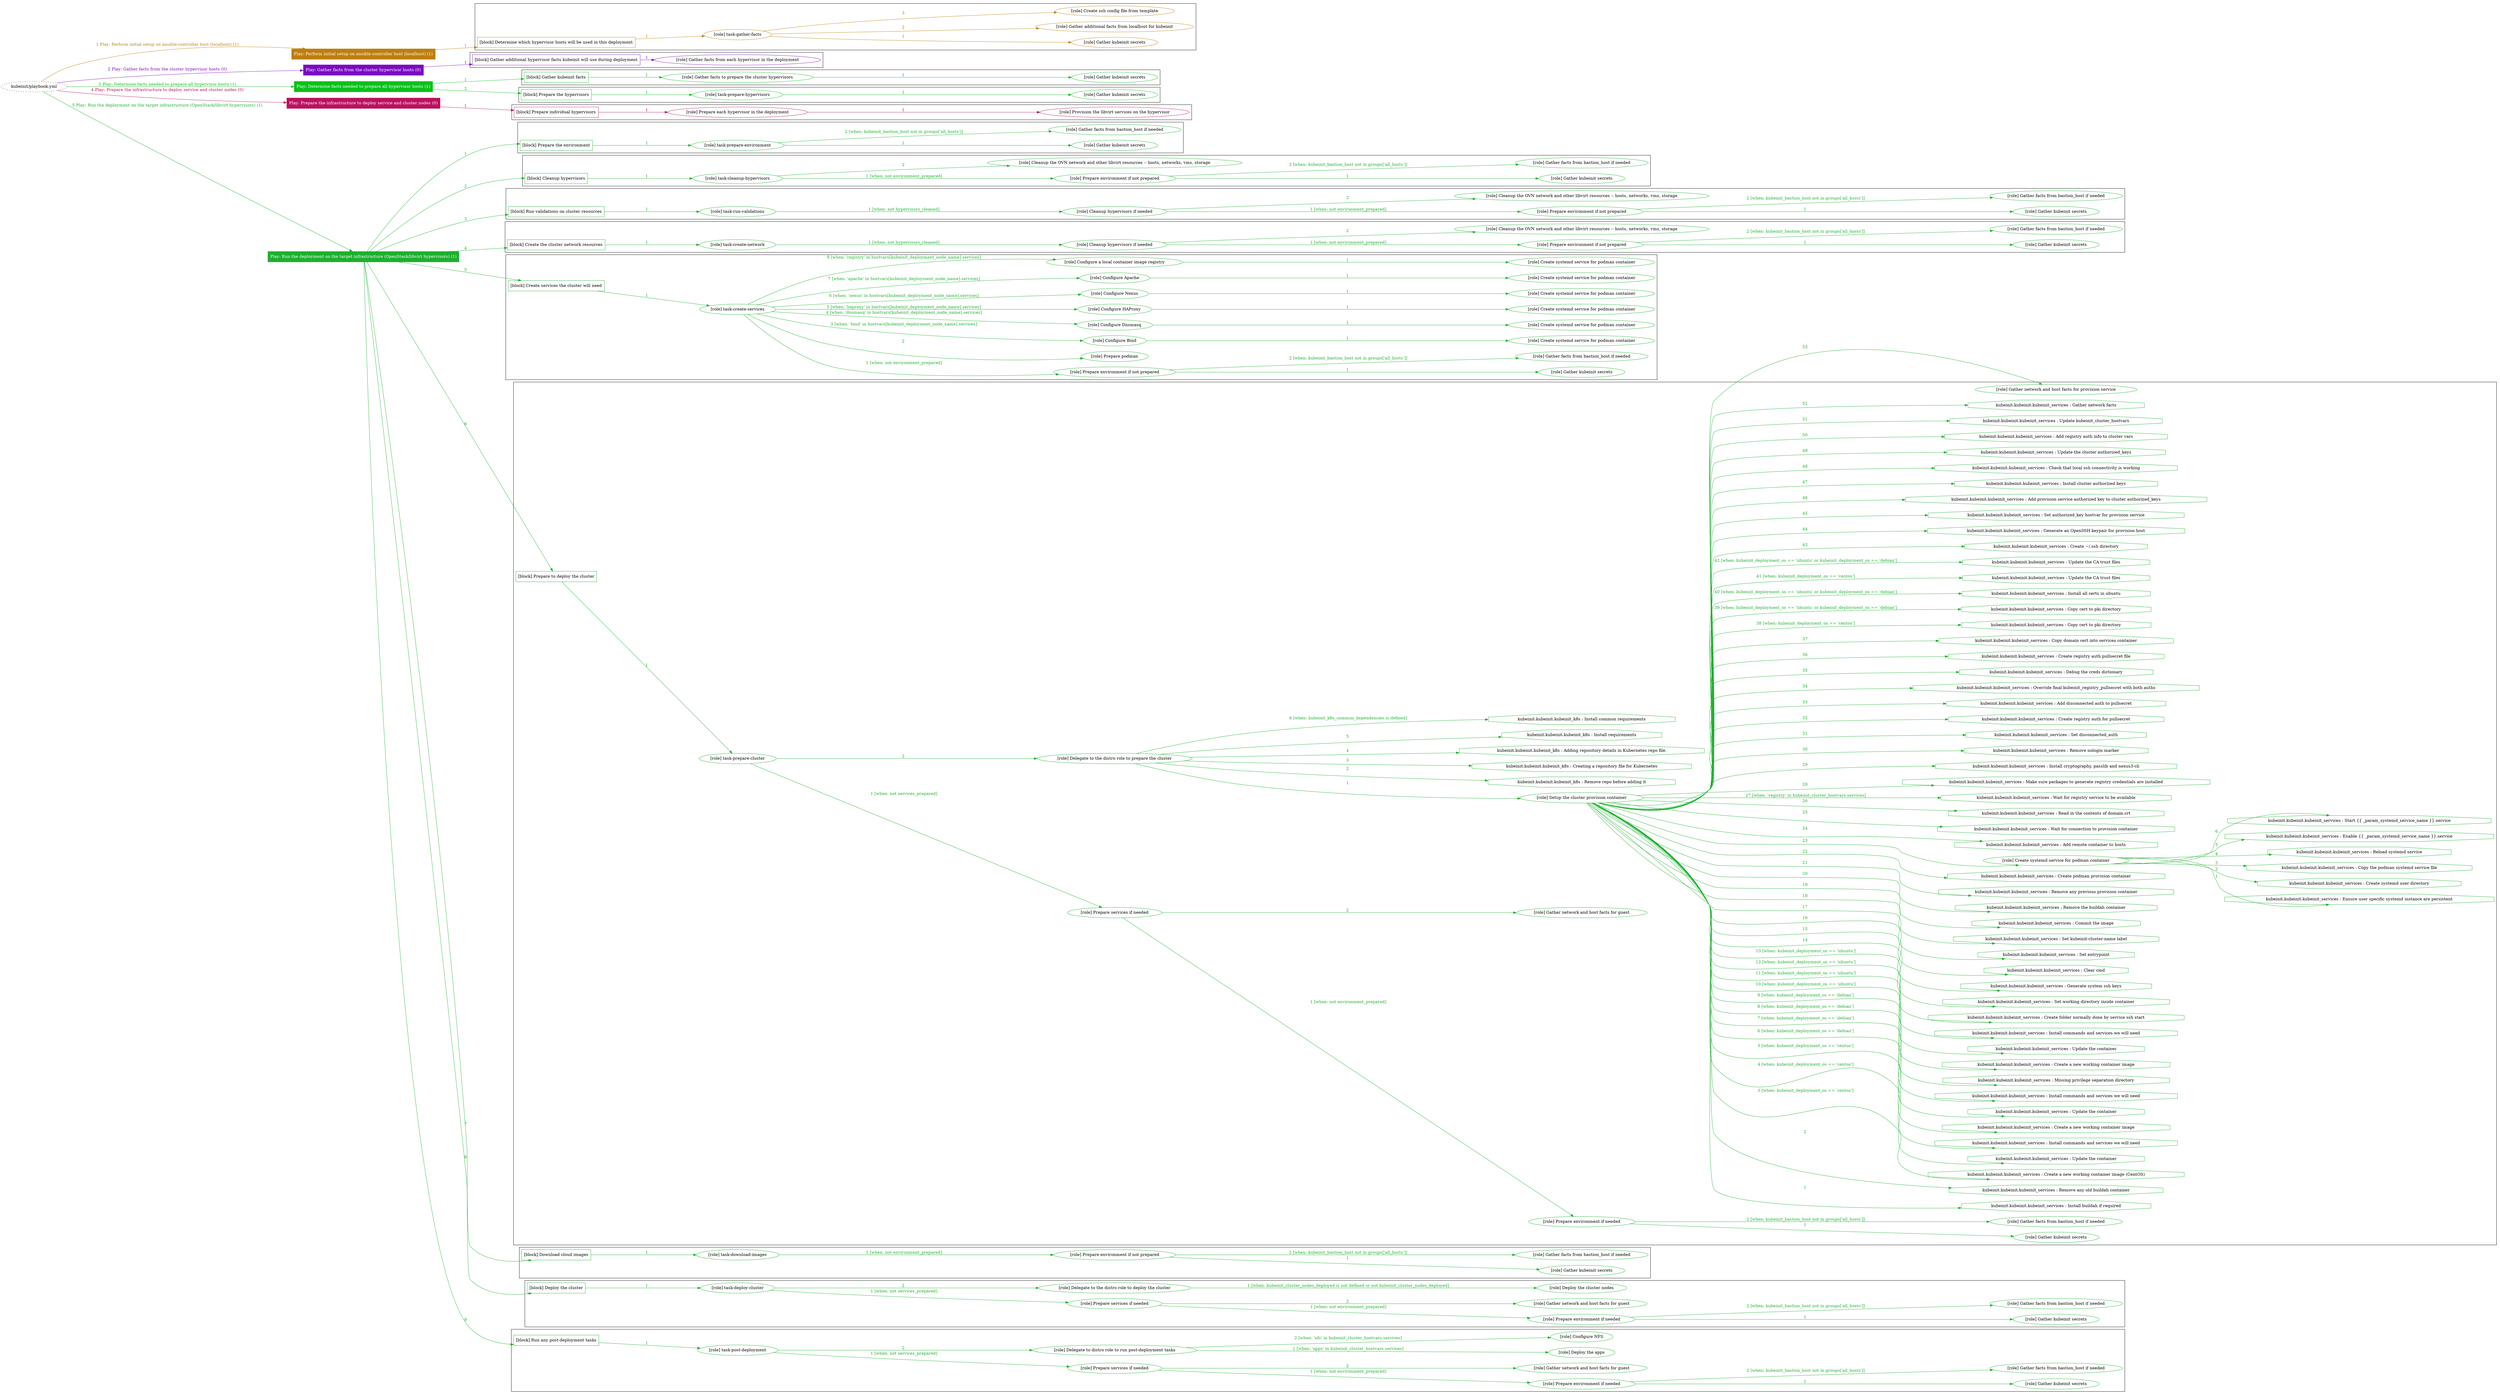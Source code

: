 digraph {
	graph [concentrate=true ordering=in rankdir=LR ratio=fill]
	edge [esep=5 sep=10]
	"kubeinit/playbook.yml" [URL="/home/runner/work/kubeinit/kubeinit/kubeinit/playbook.yml" id=playbook_39b18baf style=dotted]
	"kubeinit/playbook.yml" -> play_789ad8b3 [label="1 Play: Perform initial setup on ansible-controller host (localhost) (1)" color="#be7e0e" fontcolor="#be7e0e" id=edge_play_789ad8b3 labeltooltip="1 Play: Perform initial setup on ansible-controller host (localhost) (1)" tooltip="1 Play: Perform initial setup on ansible-controller host (localhost) (1)"]
	subgraph "Play: Perform initial setup on ansible-controller host (localhost) (1)" {
		play_789ad8b3 [label="Play: Perform initial setup on ansible-controller host (localhost) (1)" URL="/home/runner/work/kubeinit/kubeinit/kubeinit/playbook.yml" color="#be7e0e" fontcolor="#ffffff" id=play_789ad8b3 shape=box style=filled tooltip=localhost]
		play_789ad8b3 -> block_b24b66fe [label=1 color="#be7e0e" fontcolor="#be7e0e" id=edge_block_b24b66fe labeltooltip=1 tooltip=1]
		subgraph cluster_block_b24b66fe {
			block_b24b66fe [label="[block] Determine which hypervisor hosts will be used in this deployment" URL="/home/runner/work/kubeinit/kubeinit/kubeinit/playbook.yml" color="#be7e0e" id=block_b24b66fe labeltooltip="Determine which hypervisor hosts will be used in this deployment" shape=box tooltip="Determine which hypervisor hosts will be used in this deployment"]
			block_b24b66fe -> role_e1a8ef02 [label="1 " color="#be7e0e" fontcolor="#be7e0e" id=edge_role_e1a8ef02 labeltooltip="1 " tooltip="1 "]
			subgraph "task-gather-facts" {
				role_e1a8ef02 [label="[role] task-gather-facts" URL="/home/runner/work/kubeinit/kubeinit/kubeinit/playbook.yml" color="#be7e0e" id=role_e1a8ef02 tooltip="task-gather-facts"]
				role_e1a8ef02 -> role_0ffce980 [label="1 " color="#be7e0e" fontcolor="#be7e0e" id=edge_role_0ffce980 labeltooltip="1 " tooltip="1 "]
				subgraph "Gather kubeinit secrets" {
					role_0ffce980 [label="[role] Gather kubeinit secrets" URL="/home/runner/.ansible/collections/ansible_collections/kubeinit/kubeinit/roles/kubeinit_prepare/tasks/build_hypervisors_group.yml" color="#be7e0e" id=role_0ffce980 tooltip="Gather kubeinit secrets"]
				}
				role_e1a8ef02 -> role_9bcd2a40 [label="2 " color="#be7e0e" fontcolor="#be7e0e" id=edge_role_9bcd2a40 labeltooltip="2 " tooltip="2 "]
				subgraph "Gather additional facts from localhost for kubeinit" {
					role_9bcd2a40 [label="[role] Gather additional facts from localhost for kubeinit" URL="/home/runner/.ansible/collections/ansible_collections/kubeinit/kubeinit/roles/kubeinit_prepare/tasks/build_hypervisors_group.yml" color="#be7e0e" id=role_9bcd2a40 tooltip="Gather additional facts from localhost for kubeinit"]
				}
				role_e1a8ef02 -> role_657c51bc [label="3 " color="#be7e0e" fontcolor="#be7e0e" id=edge_role_657c51bc labeltooltip="3 " tooltip="3 "]
				subgraph "Create ssh config file from template" {
					role_657c51bc [label="[role] Create ssh config file from template" URL="/home/runner/.ansible/collections/ansible_collections/kubeinit/kubeinit/roles/kubeinit_prepare/tasks/build_hypervisors_group.yml" color="#be7e0e" id=role_657c51bc tooltip="Create ssh config file from template"]
				}
			}
		}
	}
	"kubeinit/playbook.yml" -> play_c1eb5c2c [label="2 Play: Gather facts from the cluster hypervisor hosts (0)" color="#7c09c3" fontcolor="#7c09c3" id=edge_play_c1eb5c2c labeltooltip="2 Play: Gather facts from the cluster hypervisor hosts (0)" tooltip="2 Play: Gather facts from the cluster hypervisor hosts (0)"]
	subgraph "Play: Gather facts from the cluster hypervisor hosts (0)" {
		play_c1eb5c2c [label="Play: Gather facts from the cluster hypervisor hosts (0)" URL="/home/runner/work/kubeinit/kubeinit/kubeinit/playbook.yml" color="#7c09c3" fontcolor="#ffffff" id=play_c1eb5c2c shape=box style=filled tooltip="Play: Gather facts from the cluster hypervisor hosts (0)"]
		play_c1eb5c2c -> block_34e4931e [label=1 color="#7c09c3" fontcolor="#7c09c3" id=edge_block_34e4931e labeltooltip=1 tooltip=1]
		subgraph cluster_block_34e4931e {
			block_34e4931e [label="[block] Gather additional hypervisor facts kubeinit will use during deployment" URL="/home/runner/work/kubeinit/kubeinit/kubeinit/playbook.yml" color="#7c09c3" id=block_34e4931e labeltooltip="Gather additional hypervisor facts kubeinit will use during deployment" shape=box tooltip="Gather additional hypervisor facts kubeinit will use during deployment"]
			block_34e4931e -> role_b34f5b20 [label="1 " color="#7c09c3" fontcolor="#7c09c3" id=edge_role_b34f5b20 labeltooltip="1 " tooltip="1 "]
			subgraph "Gather facts from each hypervisor in the deployment" {
				role_b34f5b20 [label="[role] Gather facts from each hypervisor in the deployment" URL="/home/runner/work/kubeinit/kubeinit/kubeinit/playbook.yml" color="#7c09c3" id=role_b34f5b20 tooltip="Gather facts from each hypervisor in the deployment"]
			}
		}
	}
	"kubeinit/playbook.yml" -> play_d5820122 [label="3 Play: Determine facts needed to prepare all hypervisor hosts (1)" color="#0bc11b" fontcolor="#0bc11b" id=edge_play_d5820122 labeltooltip="3 Play: Determine facts needed to prepare all hypervisor hosts (1)" tooltip="3 Play: Determine facts needed to prepare all hypervisor hosts (1)"]
	subgraph "Play: Determine facts needed to prepare all hypervisor hosts (1)" {
		play_d5820122 [label="Play: Determine facts needed to prepare all hypervisor hosts (1)" URL="/home/runner/work/kubeinit/kubeinit/kubeinit/playbook.yml" color="#0bc11b" fontcolor="#ffffff" id=play_d5820122 shape=box style=filled tooltip=localhost]
		play_d5820122 -> block_a02fa4b6 [label=1 color="#0bc11b" fontcolor="#0bc11b" id=edge_block_a02fa4b6 labeltooltip=1 tooltip=1]
		subgraph cluster_block_a02fa4b6 {
			block_a02fa4b6 [label="[block] Gather kubeinit facts" URL="/home/runner/work/kubeinit/kubeinit/kubeinit/playbook.yml" color="#0bc11b" id=block_a02fa4b6 labeltooltip="Gather kubeinit facts" shape=box tooltip="Gather kubeinit facts"]
			block_a02fa4b6 -> role_7cc24f3d [label="1 " color="#0bc11b" fontcolor="#0bc11b" id=edge_role_7cc24f3d labeltooltip="1 " tooltip="1 "]
			subgraph "Gather facts to prepare the cluster hypervisors" {
				role_7cc24f3d [label="[role] Gather facts to prepare the cluster hypervisors" URL="/home/runner/work/kubeinit/kubeinit/kubeinit/playbook.yml" color="#0bc11b" id=role_7cc24f3d tooltip="Gather facts to prepare the cluster hypervisors"]
				role_7cc24f3d -> role_769181e7 [label="1 " color="#0bc11b" fontcolor="#0bc11b" id=edge_role_769181e7 labeltooltip="1 " tooltip="1 "]
				subgraph "Gather kubeinit secrets" {
					role_769181e7 [label="[role] Gather kubeinit secrets" URL="/home/runner/.ansible/collections/ansible_collections/kubeinit/kubeinit/roles/kubeinit_prepare/tasks/gather_kubeinit_facts.yml" color="#0bc11b" id=role_769181e7 tooltip="Gather kubeinit secrets"]
				}
			}
		}
		play_d5820122 -> block_29c2e35b [label=2 color="#0bc11b" fontcolor="#0bc11b" id=edge_block_29c2e35b labeltooltip=2 tooltip=2]
		subgraph cluster_block_29c2e35b {
			block_29c2e35b [label="[block] Prepare the hypervisors" URL="/home/runner/work/kubeinit/kubeinit/kubeinit/playbook.yml" color="#0bc11b" id=block_29c2e35b labeltooltip="Prepare the hypervisors" shape=box tooltip="Prepare the hypervisors"]
			block_29c2e35b -> role_fa510352 [label="1 " color="#0bc11b" fontcolor="#0bc11b" id=edge_role_fa510352 labeltooltip="1 " tooltip="1 "]
			subgraph "task-prepare-hypervisors" {
				role_fa510352 [label="[role] task-prepare-hypervisors" URL="/home/runner/work/kubeinit/kubeinit/kubeinit/playbook.yml" color="#0bc11b" id=role_fa510352 tooltip="task-prepare-hypervisors"]
				role_fa510352 -> role_d761ba27 [label="1 " color="#0bc11b" fontcolor="#0bc11b" id=edge_role_d761ba27 labeltooltip="1 " tooltip="1 "]
				subgraph "Gather kubeinit secrets" {
					role_d761ba27 [label="[role] Gather kubeinit secrets" URL="/home/runner/.ansible/collections/ansible_collections/kubeinit/kubeinit/roles/kubeinit_prepare/tasks/gather_kubeinit_facts.yml" color="#0bc11b" id=role_d761ba27 tooltip="Gather kubeinit secrets"]
				}
			}
		}
	}
	"kubeinit/playbook.yml" -> play_a7e5d08a [label="4 Play: Prepare the infrastructure to deploy service and cluster nodes (0)" color="#bb115e" fontcolor="#bb115e" id=edge_play_a7e5d08a labeltooltip="4 Play: Prepare the infrastructure to deploy service and cluster nodes (0)" tooltip="4 Play: Prepare the infrastructure to deploy service and cluster nodes (0)"]
	subgraph "Play: Prepare the infrastructure to deploy service and cluster nodes (0)" {
		play_a7e5d08a [label="Play: Prepare the infrastructure to deploy service and cluster nodes (0)" URL="/home/runner/work/kubeinit/kubeinit/kubeinit/playbook.yml" color="#bb115e" fontcolor="#ffffff" id=play_a7e5d08a shape=box style=filled tooltip="Play: Prepare the infrastructure to deploy service and cluster nodes (0)"]
		play_a7e5d08a -> block_a6883726 [label=1 color="#bb115e" fontcolor="#bb115e" id=edge_block_a6883726 labeltooltip=1 tooltip=1]
		subgraph cluster_block_a6883726 {
			block_a6883726 [label="[block] Prepare individual hypervisors" URL="/home/runner/work/kubeinit/kubeinit/kubeinit/playbook.yml" color="#bb115e" id=block_a6883726 labeltooltip="Prepare individual hypervisors" shape=box tooltip="Prepare individual hypervisors"]
			block_a6883726 -> role_bf005bfc [label="1 " color="#bb115e" fontcolor="#bb115e" id=edge_role_bf005bfc labeltooltip="1 " tooltip="1 "]
			subgraph "Prepare each hypervisor in the deployment" {
				role_bf005bfc [label="[role] Prepare each hypervisor in the deployment" URL="/home/runner/work/kubeinit/kubeinit/kubeinit/playbook.yml" color="#bb115e" id=role_bf005bfc tooltip="Prepare each hypervisor in the deployment"]
				role_bf005bfc -> role_032afc6c [label="1 " color="#bb115e" fontcolor="#bb115e" id=edge_role_032afc6c labeltooltip="1 " tooltip="1 "]
				subgraph "Provision the libvirt services on the hypervisor" {
					role_032afc6c [label="[role] Provision the libvirt services on the hypervisor" URL="/home/runner/.ansible/collections/ansible_collections/kubeinit/kubeinit/roles/kubeinit_prepare/tasks/prepare_hypervisor.yml" color="#bb115e" id=role_032afc6c tooltip="Provision the libvirt services on the hypervisor"]
				}
			}
		}
	}
	"kubeinit/playbook.yml" -> play_3f09d72e [label="5 Play: Run the deployment on the target infrastructure (OpenStack/libvirt hypervisors) (1)" color="#1cb02e" fontcolor="#1cb02e" id=edge_play_3f09d72e labeltooltip="5 Play: Run the deployment on the target infrastructure (OpenStack/libvirt hypervisors) (1)" tooltip="5 Play: Run the deployment on the target infrastructure (OpenStack/libvirt hypervisors) (1)"]
	subgraph "Play: Run the deployment on the target infrastructure (OpenStack/libvirt hypervisors) (1)" {
		play_3f09d72e [label="Play: Run the deployment on the target infrastructure (OpenStack/libvirt hypervisors) (1)" URL="/home/runner/work/kubeinit/kubeinit/kubeinit/playbook.yml" color="#1cb02e" fontcolor="#ffffff" id=play_3f09d72e shape=box style=filled tooltip=localhost]
		play_3f09d72e -> block_4179c27f [label=1 color="#1cb02e" fontcolor="#1cb02e" id=edge_block_4179c27f labeltooltip=1 tooltip=1]
		subgraph cluster_block_4179c27f {
			block_4179c27f [label="[block] Prepare the environment" URL="/home/runner/work/kubeinit/kubeinit/kubeinit/playbook.yml" color="#1cb02e" id=block_4179c27f labeltooltip="Prepare the environment" shape=box tooltip="Prepare the environment"]
			block_4179c27f -> role_58a99960 [label="1 " color="#1cb02e" fontcolor="#1cb02e" id=edge_role_58a99960 labeltooltip="1 " tooltip="1 "]
			subgraph "task-prepare-environment" {
				role_58a99960 [label="[role] task-prepare-environment" URL="/home/runner/work/kubeinit/kubeinit/kubeinit/playbook.yml" color="#1cb02e" id=role_58a99960 tooltip="task-prepare-environment"]
				role_58a99960 -> role_ff19aae1 [label="1 " color="#1cb02e" fontcolor="#1cb02e" id=edge_role_ff19aae1 labeltooltip="1 " tooltip="1 "]
				subgraph "Gather kubeinit secrets" {
					role_ff19aae1 [label="[role] Gather kubeinit secrets" URL="/home/runner/.ansible/collections/ansible_collections/kubeinit/kubeinit/roles/kubeinit_prepare/tasks/gather_kubeinit_facts.yml" color="#1cb02e" id=role_ff19aae1 tooltip="Gather kubeinit secrets"]
				}
				role_58a99960 -> role_9d004d55 [label="2 [when: kubeinit_bastion_host not in groups['all_hosts']]" color="#1cb02e" fontcolor="#1cb02e" id=edge_role_9d004d55 labeltooltip="2 [when: kubeinit_bastion_host not in groups['all_hosts']]" tooltip="2 [when: kubeinit_bastion_host not in groups['all_hosts']]"]
				subgraph "Gather facts from bastion_host if needed" {
					role_9d004d55 [label="[role] Gather facts from bastion_host if needed" URL="/home/runner/.ansible/collections/ansible_collections/kubeinit/kubeinit/roles/kubeinit_prepare/tasks/main.yml" color="#1cb02e" id=role_9d004d55 tooltip="Gather facts from bastion_host if needed"]
				}
			}
		}
		play_3f09d72e -> block_b086c286 [label=2 color="#1cb02e" fontcolor="#1cb02e" id=edge_block_b086c286 labeltooltip=2 tooltip=2]
		subgraph cluster_block_b086c286 {
			block_b086c286 [label="[block] Cleanup hypervisors" URL="/home/runner/work/kubeinit/kubeinit/kubeinit/playbook.yml" color="#1cb02e" id=block_b086c286 labeltooltip="Cleanup hypervisors" shape=box tooltip="Cleanup hypervisors"]
			block_b086c286 -> role_8607ba53 [label="1 " color="#1cb02e" fontcolor="#1cb02e" id=edge_role_8607ba53 labeltooltip="1 " tooltip="1 "]
			subgraph "task-cleanup-hypervisors" {
				role_8607ba53 [label="[role] task-cleanup-hypervisors" URL="/home/runner/work/kubeinit/kubeinit/kubeinit/playbook.yml" color="#1cb02e" id=role_8607ba53 tooltip="task-cleanup-hypervisors"]
				role_8607ba53 -> role_7201e218 [label="1 [when: not environment_prepared]" color="#1cb02e" fontcolor="#1cb02e" id=edge_role_7201e218 labeltooltip="1 [when: not environment_prepared]" tooltip="1 [when: not environment_prepared]"]
				subgraph "Prepare environment if not prepared" {
					role_7201e218 [label="[role] Prepare environment if not prepared" URL="/home/runner/.ansible/collections/ansible_collections/kubeinit/kubeinit/roles/kubeinit_libvirt/tasks/cleanup_hypervisors.yml" color="#1cb02e" id=role_7201e218 tooltip="Prepare environment if not prepared"]
					role_7201e218 -> role_b7e11082 [label="1 " color="#1cb02e" fontcolor="#1cb02e" id=edge_role_b7e11082 labeltooltip="1 " tooltip="1 "]
					subgraph "Gather kubeinit secrets" {
						role_b7e11082 [label="[role] Gather kubeinit secrets" URL="/home/runner/.ansible/collections/ansible_collections/kubeinit/kubeinit/roles/kubeinit_prepare/tasks/gather_kubeinit_facts.yml" color="#1cb02e" id=role_b7e11082 tooltip="Gather kubeinit secrets"]
					}
					role_7201e218 -> role_484b2852 [label="2 [when: kubeinit_bastion_host not in groups['all_hosts']]" color="#1cb02e" fontcolor="#1cb02e" id=edge_role_484b2852 labeltooltip="2 [when: kubeinit_bastion_host not in groups['all_hosts']]" tooltip="2 [when: kubeinit_bastion_host not in groups['all_hosts']]"]
					subgraph "Gather facts from bastion_host if needed" {
						role_484b2852 [label="[role] Gather facts from bastion_host if needed" URL="/home/runner/.ansible/collections/ansible_collections/kubeinit/kubeinit/roles/kubeinit_prepare/tasks/main.yml" color="#1cb02e" id=role_484b2852 tooltip="Gather facts from bastion_host if needed"]
					}
				}
				role_8607ba53 -> role_5a3e3e93 [label="2 " color="#1cb02e" fontcolor="#1cb02e" id=edge_role_5a3e3e93 labeltooltip="2 " tooltip="2 "]
				subgraph "Cleanup the OVN network and other libvirt resources -- hosts, networks, vms, storage" {
					role_5a3e3e93 [label="[role] Cleanup the OVN network and other libvirt resources -- hosts, networks, vms, storage" URL="/home/runner/.ansible/collections/ansible_collections/kubeinit/kubeinit/roles/kubeinit_libvirt/tasks/cleanup_hypervisors.yml" color="#1cb02e" id=role_5a3e3e93 tooltip="Cleanup the OVN network and other libvirt resources -- hosts, networks, vms, storage"]
				}
			}
		}
		play_3f09d72e -> block_eb5940ef [label=3 color="#1cb02e" fontcolor="#1cb02e" id=edge_block_eb5940ef labeltooltip=3 tooltip=3]
		subgraph cluster_block_eb5940ef {
			block_eb5940ef [label="[block] Run validations on cluster resources" URL="/home/runner/work/kubeinit/kubeinit/kubeinit/playbook.yml" color="#1cb02e" id=block_eb5940ef labeltooltip="Run validations on cluster resources" shape=box tooltip="Run validations on cluster resources"]
			block_eb5940ef -> role_f7562835 [label="1 " color="#1cb02e" fontcolor="#1cb02e" id=edge_role_f7562835 labeltooltip="1 " tooltip="1 "]
			subgraph "task-run-validations" {
				role_f7562835 [label="[role] task-run-validations" URL="/home/runner/work/kubeinit/kubeinit/kubeinit/playbook.yml" color="#1cb02e" id=role_f7562835 tooltip="task-run-validations"]
				role_f7562835 -> role_2eae6495 [label="1 [when: not hypervisors_cleaned]" color="#1cb02e" fontcolor="#1cb02e" id=edge_role_2eae6495 labeltooltip="1 [when: not hypervisors_cleaned]" tooltip="1 [when: not hypervisors_cleaned]"]
				subgraph "Cleanup hypervisors if needed" {
					role_2eae6495 [label="[role] Cleanup hypervisors if needed" URL="/home/runner/.ansible/collections/ansible_collections/kubeinit/kubeinit/roles/kubeinit_validations/tasks/main.yml" color="#1cb02e" id=role_2eae6495 tooltip="Cleanup hypervisors if needed"]
					role_2eae6495 -> role_f001818a [label="1 [when: not environment_prepared]" color="#1cb02e" fontcolor="#1cb02e" id=edge_role_f001818a labeltooltip="1 [when: not environment_prepared]" tooltip="1 [when: not environment_prepared]"]
					subgraph "Prepare environment if not prepared" {
						role_f001818a [label="[role] Prepare environment if not prepared" URL="/home/runner/.ansible/collections/ansible_collections/kubeinit/kubeinit/roles/kubeinit_libvirt/tasks/cleanup_hypervisors.yml" color="#1cb02e" id=role_f001818a tooltip="Prepare environment if not prepared"]
						role_f001818a -> role_6b9d0e2d [label="1 " color="#1cb02e" fontcolor="#1cb02e" id=edge_role_6b9d0e2d labeltooltip="1 " tooltip="1 "]
						subgraph "Gather kubeinit secrets" {
							role_6b9d0e2d [label="[role] Gather kubeinit secrets" URL="/home/runner/.ansible/collections/ansible_collections/kubeinit/kubeinit/roles/kubeinit_prepare/tasks/gather_kubeinit_facts.yml" color="#1cb02e" id=role_6b9d0e2d tooltip="Gather kubeinit secrets"]
						}
						role_f001818a -> role_92e0e2c1 [label="2 [when: kubeinit_bastion_host not in groups['all_hosts']]" color="#1cb02e" fontcolor="#1cb02e" id=edge_role_92e0e2c1 labeltooltip="2 [when: kubeinit_bastion_host not in groups['all_hosts']]" tooltip="2 [when: kubeinit_bastion_host not in groups['all_hosts']]"]
						subgraph "Gather facts from bastion_host if needed" {
							role_92e0e2c1 [label="[role] Gather facts from bastion_host if needed" URL="/home/runner/.ansible/collections/ansible_collections/kubeinit/kubeinit/roles/kubeinit_prepare/tasks/main.yml" color="#1cb02e" id=role_92e0e2c1 tooltip="Gather facts from bastion_host if needed"]
						}
					}
					role_2eae6495 -> role_2b2e33ad [label="2 " color="#1cb02e" fontcolor="#1cb02e" id=edge_role_2b2e33ad labeltooltip="2 " tooltip="2 "]
					subgraph "Cleanup the OVN network and other libvirt resources -- hosts, networks, vms, storage" {
						role_2b2e33ad [label="[role] Cleanup the OVN network and other libvirt resources -- hosts, networks, vms, storage" URL="/home/runner/.ansible/collections/ansible_collections/kubeinit/kubeinit/roles/kubeinit_libvirt/tasks/cleanup_hypervisors.yml" color="#1cb02e" id=role_2b2e33ad tooltip="Cleanup the OVN network and other libvirt resources -- hosts, networks, vms, storage"]
					}
				}
			}
		}
		play_3f09d72e -> block_4ed76bb3 [label=4 color="#1cb02e" fontcolor="#1cb02e" id=edge_block_4ed76bb3 labeltooltip=4 tooltip=4]
		subgraph cluster_block_4ed76bb3 {
			block_4ed76bb3 [label="[block] Create the cluster network resources" URL="/home/runner/work/kubeinit/kubeinit/kubeinit/playbook.yml" color="#1cb02e" id=block_4ed76bb3 labeltooltip="Create the cluster network resources" shape=box tooltip="Create the cluster network resources"]
			block_4ed76bb3 -> role_dfce5406 [label="1 " color="#1cb02e" fontcolor="#1cb02e" id=edge_role_dfce5406 labeltooltip="1 " tooltip="1 "]
			subgraph "task-create-network" {
				role_dfce5406 [label="[role] task-create-network" URL="/home/runner/work/kubeinit/kubeinit/kubeinit/playbook.yml" color="#1cb02e" id=role_dfce5406 tooltip="task-create-network"]
				role_dfce5406 -> role_39ca9310 [label="1 [when: not hypervisors_cleaned]" color="#1cb02e" fontcolor="#1cb02e" id=edge_role_39ca9310 labeltooltip="1 [when: not hypervisors_cleaned]" tooltip="1 [when: not hypervisors_cleaned]"]
				subgraph "Cleanup hypervisors if needed" {
					role_39ca9310 [label="[role] Cleanup hypervisors if needed" URL="/home/runner/.ansible/collections/ansible_collections/kubeinit/kubeinit/roles/kubeinit_libvirt/tasks/create_network.yml" color="#1cb02e" id=role_39ca9310 tooltip="Cleanup hypervisors if needed"]
					role_39ca9310 -> role_7ae9b50b [label="1 [when: not environment_prepared]" color="#1cb02e" fontcolor="#1cb02e" id=edge_role_7ae9b50b labeltooltip="1 [when: not environment_prepared]" tooltip="1 [when: not environment_prepared]"]
					subgraph "Prepare environment if not prepared" {
						role_7ae9b50b [label="[role] Prepare environment if not prepared" URL="/home/runner/.ansible/collections/ansible_collections/kubeinit/kubeinit/roles/kubeinit_libvirt/tasks/cleanup_hypervisors.yml" color="#1cb02e" id=role_7ae9b50b tooltip="Prepare environment if not prepared"]
						role_7ae9b50b -> role_0a497ffb [label="1 " color="#1cb02e" fontcolor="#1cb02e" id=edge_role_0a497ffb labeltooltip="1 " tooltip="1 "]
						subgraph "Gather kubeinit secrets" {
							role_0a497ffb [label="[role] Gather kubeinit secrets" URL="/home/runner/.ansible/collections/ansible_collections/kubeinit/kubeinit/roles/kubeinit_prepare/tasks/gather_kubeinit_facts.yml" color="#1cb02e" id=role_0a497ffb tooltip="Gather kubeinit secrets"]
						}
						role_7ae9b50b -> role_bed79059 [label="2 [when: kubeinit_bastion_host not in groups['all_hosts']]" color="#1cb02e" fontcolor="#1cb02e" id=edge_role_bed79059 labeltooltip="2 [when: kubeinit_bastion_host not in groups['all_hosts']]" tooltip="2 [when: kubeinit_bastion_host not in groups['all_hosts']]"]
						subgraph "Gather facts from bastion_host if needed" {
							role_bed79059 [label="[role] Gather facts from bastion_host if needed" URL="/home/runner/.ansible/collections/ansible_collections/kubeinit/kubeinit/roles/kubeinit_prepare/tasks/main.yml" color="#1cb02e" id=role_bed79059 tooltip="Gather facts from bastion_host if needed"]
						}
					}
					role_39ca9310 -> role_52d97d3c [label="2 " color="#1cb02e" fontcolor="#1cb02e" id=edge_role_52d97d3c labeltooltip="2 " tooltip="2 "]
					subgraph "Cleanup the OVN network and other libvirt resources -- hosts, networks, vms, storage" {
						role_52d97d3c [label="[role] Cleanup the OVN network and other libvirt resources -- hosts, networks, vms, storage" URL="/home/runner/.ansible/collections/ansible_collections/kubeinit/kubeinit/roles/kubeinit_libvirt/tasks/cleanup_hypervisors.yml" color="#1cb02e" id=role_52d97d3c tooltip="Cleanup the OVN network and other libvirt resources -- hosts, networks, vms, storage"]
					}
				}
			}
		}
		play_3f09d72e -> block_fc8f80ec [label=5 color="#1cb02e" fontcolor="#1cb02e" id=edge_block_fc8f80ec labeltooltip=5 tooltip=5]
		subgraph cluster_block_fc8f80ec {
			block_fc8f80ec [label="[block] Create services the cluster will need" URL="/home/runner/work/kubeinit/kubeinit/kubeinit/playbook.yml" color="#1cb02e" id=block_fc8f80ec labeltooltip="Create services the cluster will need" shape=box tooltip="Create services the cluster will need"]
			block_fc8f80ec -> role_38934255 [label="1 " color="#1cb02e" fontcolor="#1cb02e" id=edge_role_38934255 labeltooltip="1 " tooltip="1 "]
			subgraph "task-create-services" {
				role_38934255 [label="[role] task-create-services" URL="/home/runner/work/kubeinit/kubeinit/kubeinit/playbook.yml" color="#1cb02e" id=role_38934255 tooltip="task-create-services"]
				role_38934255 -> role_f2352f3e [label="1 [when: not environment_prepared]" color="#1cb02e" fontcolor="#1cb02e" id=edge_role_f2352f3e labeltooltip="1 [when: not environment_prepared]" tooltip="1 [when: not environment_prepared]"]
				subgraph "Prepare environment if not prepared" {
					role_f2352f3e [label="[role] Prepare environment if not prepared" URL="/home/runner/.ansible/collections/ansible_collections/kubeinit/kubeinit/roles/kubeinit_services/tasks/main.yml" color="#1cb02e" id=role_f2352f3e tooltip="Prepare environment if not prepared"]
					role_f2352f3e -> role_397fe2b6 [label="1 " color="#1cb02e" fontcolor="#1cb02e" id=edge_role_397fe2b6 labeltooltip="1 " tooltip="1 "]
					subgraph "Gather kubeinit secrets" {
						role_397fe2b6 [label="[role] Gather kubeinit secrets" URL="/home/runner/.ansible/collections/ansible_collections/kubeinit/kubeinit/roles/kubeinit_prepare/tasks/gather_kubeinit_facts.yml" color="#1cb02e" id=role_397fe2b6 tooltip="Gather kubeinit secrets"]
					}
					role_f2352f3e -> role_0592c32c [label="2 [when: kubeinit_bastion_host not in groups['all_hosts']]" color="#1cb02e" fontcolor="#1cb02e" id=edge_role_0592c32c labeltooltip="2 [when: kubeinit_bastion_host not in groups['all_hosts']]" tooltip="2 [when: kubeinit_bastion_host not in groups['all_hosts']]"]
					subgraph "Gather facts from bastion_host if needed" {
						role_0592c32c [label="[role] Gather facts from bastion_host if needed" URL="/home/runner/.ansible/collections/ansible_collections/kubeinit/kubeinit/roles/kubeinit_prepare/tasks/main.yml" color="#1cb02e" id=role_0592c32c tooltip="Gather facts from bastion_host if needed"]
					}
				}
				role_38934255 -> role_1a0a9834 [label="2 " color="#1cb02e" fontcolor="#1cb02e" id=edge_role_1a0a9834 labeltooltip="2 " tooltip="2 "]
				subgraph "Prepare podman" {
					role_1a0a9834 [label="[role] Prepare podman" URL="/home/runner/.ansible/collections/ansible_collections/kubeinit/kubeinit/roles/kubeinit_services/tasks/00_create_service_pod.yml" color="#1cb02e" id=role_1a0a9834 tooltip="Prepare podman"]
				}
				role_38934255 -> role_2724119a [label="3 [when: 'bind' in hostvars[kubeinit_deployment_node_name].services]" color="#1cb02e" fontcolor="#1cb02e" id=edge_role_2724119a labeltooltip="3 [when: 'bind' in hostvars[kubeinit_deployment_node_name].services]" tooltip="3 [when: 'bind' in hostvars[kubeinit_deployment_node_name].services]"]
				subgraph "Configure Bind" {
					role_2724119a [label="[role] Configure Bind" URL="/home/runner/.ansible/collections/ansible_collections/kubeinit/kubeinit/roles/kubeinit_services/tasks/start_services_containers.yml" color="#1cb02e" id=role_2724119a tooltip="Configure Bind"]
					role_2724119a -> role_539c86bc [label="1 " color="#1cb02e" fontcolor="#1cb02e" id=edge_role_539c86bc labeltooltip="1 " tooltip="1 "]
					subgraph "Create systemd service for podman container" {
						role_539c86bc [label="[role] Create systemd service for podman container" URL="/home/runner/.ansible/collections/ansible_collections/kubeinit/kubeinit/roles/kubeinit_bind/tasks/main.yml" color="#1cb02e" id=role_539c86bc tooltip="Create systemd service for podman container"]
					}
				}
				role_38934255 -> role_ed577c42 [label="4 [when: 'dnsmasq' in hostvars[kubeinit_deployment_node_name].services]" color="#1cb02e" fontcolor="#1cb02e" id=edge_role_ed577c42 labeltooltip="4 [when: 'dnsmasq' in hostvars[kubeinit_deployment_node_name].services]" tooltip="4 [when: 'dnsmasq' in hostvars[kubeinit_deployment_node_name].services]"]
				subgraph "Configure Dnsmasq" {
					role_ed577c42 [label="[role] Configure Dnsmasq" URL="/home/runner/.ansible/collections/ansible_collections/kubeinit/kubeinit/roles/kubeinit_services/tasks/start_services_containers.yml" color="#1cb02e" id=role_ed577c42 tooltip="Configure Dnsmasq"]
					role_ed577c42 -> role_9aefa981 [label="1 " color="#1cb02e" fontcolor="#1cb02e" id=edge_role_9aefa981 labeltooltip="1 " tooltip="1 "]
					subgraph "Create systemd service for podman container" {
						role_9aefa981 [label="[role] Create systemd service for podman container" URL="/home/runner/.ansible/collections/ansible_collections/kubeinit/kubeinit/roles/kubeinit_dnsmasq/tasks/main.yml" color="#1cb02e" id=role_9aefa981 tooltip="Create systemd service for podman container"]
					}
				}
				role_38934255 -> role_3f3a197d [label="5 [when: 'haproxy' in hostvars[kubeinit_deployment_node_name].services]" color="#1cb02e" fontcolor="#1cb02e" id=edge_role_3f3a197d labeltooltip="5 [when: 'haproxy' in hostvars[kubeinit_deployment_node_name].services]" tooltip="5 [when: 'haproxy' in hostvars[kubeinit_deployment_node_name].services]"]
				subgraph "Configure HAProxy" {
					role_3f3a197d [label="[role] Configure HAProxy" URL="/home/runner/.ansible/collections/ansible_collections/kubeinit/kubeinit/roles/kubeinit_services/tasks/start_services_containers.yml" color="#1cb02e" id=role_3f3a197d tooltip="Configure HAProxy"]
					role_3f3a197d -> role_a0ba0b1a [label="1 " color="#1cb02e" fontcolor="#1cb02e" id=edge_role_a0ba0b1a labeltooltip="1 " tooltip="1 "]
					subgraph "Create systemd service for podman container" {
						role_a0ba0b1a [label="[role] Create systemd service for podman container" URL="/home/runner/.ansible/collections/ansible_collections/kubeinit/kubeinit/roles/kubeinit_haproxy/tasks/main.yml" color="#1cb02e" id=role_a0ba0b1a tooltip="Create systemd service for podman container"]
					}
				}
				role_38934255 -> role_efb40adc [label="6 [when: 'nexus' in hostvars[kubeinit_deployment_node_name].services]" color="#1cb02e" fontcolor="#1cb02e" id=edge_role_efb40adc labeltooltip="6 [when: 'nexus' in hostvars[kubeinit_deployment_node_name].services]" tooltip="6 [when: 'nexus' in hostvars[kubeinit_deployment_node_name].services]"]
				subgraph "Configure Nexus" {
					role_efb40adc [label="[role] Configure Nexus" URL="/home/runner/.ansible/collections/ansible_collections/kubeinit/kubeinit/roles/kubeinit_services/tasks/start_services_containers.yml" color="#1cb02e" id=role_efb40adc tooltip="Configure Nexus"]
					role_efb40adc -> role_67dfcbb5 [label="1 " color="#1cb02e" fontcolor="#1cb02e" id=edge_role_67dfcbb5 labeltooltip="1 " tooltip="1 "]
					subgraph "Create systemd service for podman container" {
						role_67dfcbb5 [label="[role] Create systemd service for podman container" URL="/home/runner/.ansible/collections/ansible_collections/kubeinit/kubeinit/roles/kubeinit_nexus/tasks/main.yml" color="#1cb02e" id=role_67dfcbb5 tooltip="Create systemd service for podman container"]
					}
				}
				role_38934255 -> role_64228369 [label="7 [when: 'apache' in hostvars[kubeinit_deployment_node_name].services]" color="#1cb02e" fontcolor="#1cb02e" id=edge_role_64228369 labeltooltip="7 [when: 'apache' in hostvars[kubeinit_deployment_node_name].services]" tooltip="7 [when: 'apache' in hostvars[kubeinit_deployment_node_name].services]"]
				subgraph "Configure Apache" {
					role_64228369 [label="[role] Configure Apache" URL="/home/runner/.ansible/collections/ansible_collections/kubeinit/kubeinit/roles/kubeinit_services/tasks/start_services_containers.yml" color="#1cb02e" id=role_64228369 tooltip="Configure Apache"]
					role_64228369 -> role_20445c9f [label="1 " color="#1cb02e" fontcolor="#1cb02e" id=edge_role_20445c9f labeltooltip="1 " tooltip="1 "]
					subgraph "Create systemd service for podman container" {
						role_20445c9f [label="[role] Create systemd service for podman container" URL="/home/runner/.ansible/collections/ansible_collections/kubeinit/kubeinit/roles/kubeinit_apache/tasks/main.yml" color="#1cb02e" id=role_20445c9f tooltip="Create systemd service for podman container"]
					}
				}
				role_38934255 -> role_e3525b52 [label="8 [when: 'registry' in hostvars[kubeinit_deployment_node_name].services]" color="#1cb02e" fontcolor="#1cb02e" id=edge_role_e3525b52 labeltooltip="8 [when: 'registry' in hostvars[kubeinit_deployment_node_name].services]" tooltip="8 [when: 'registry' in hostvars[kubeinit_deployment_node_name].services]"]
				subgraph "Configure a local container image registry" {
					role_e3525b52 [label="[role] Configure a local container image registry" URL="/home/runner/.ansible/collections/ansible_collections/kubeinit/kubeinit/roles/kubeinit_services/tasks/start_services_containers.yml" color="#1cb02e" id=role_e3525b52 tooltip="Configure a local container image registry"]
					role_e3525b52 -> role_1951a130 [label="1 " color="#1cb02e" fontcolor="#1cb02e" id=edge_role_1951a130 labeltooltip="1 " tooltip="1 "]
					subgraph "Create systemd service for podman container" {
						role_1951a130 [label="[role] Create systemd service for podman container" URL="/home/runner/.ansible/collections/ansible_collections/kubeinit/kubeinit/roles/kubeinit_registry/tasks/main.yml" color="#1cb02e" id=role_1951a130 tooltip="Create systemd service for podman container"]
					}
				}
			}
		}
		play_3f09d72e -> block_cb98f761 [label=6 color="#1cb02e" fontcolor="#1cb02e" id=edge_block_cb98f761 labeltooltip=6 tooltip=6]
		subgraph cluster_block_cb98f761 {
			block_cb98f761 [label="[block] Prepare to deploy the cluster" URL="/home/runner/work/kubeinit/kubeinit/kubeinit/playbook.yml" color="#1cb02e" id=block_cb98f761 labeltooltip="Prepare to deploy the cluster" shape=box tooltip="Prepare to deploy the cluster"]
			block_cb98f761 -> role_580ee322 [label="1 " color="#1cb02e" fontcolor="#1cb02e" id=edge_role_580ee322 labeltooltip="1 " tooltip="1 "]
			subgraph "task-prepare-cluster" {
				role_580ee322 [label="[role] task-prepare-cluster" URL="/home/runner/work/kubeinit/kubeinit/kubeinit/playbook.yml" color="#1cb02e" id=role_580ee322 tooltip="task-prepare-cluster"]
				role_580ee322 -> role_37e5a374 [label="1 [when: not services_prepared]" color="#1cb02e" fontcolor="#1cb02e" id=edge_role_37e5a374 labeltooltip="1 [when: not services_prepared]" tooltip="1 [when: not services_prepared]"]
				subgraph "Prepare services if needed" {
					role_37e5a374 [label="[role] Prepare services if needed" URL="/home/runner/.ansible/collections/ansible_collections/kubeinit/kubeinit/roles/kubeinit_prepare/tasks/prepare_cluster.yml" color="#1cb02e" id=role_37e5a374 tooltip="Prepare services if needed"]
					role_37e5a374 -> role_2d036b83 [label="1 [when: not environment_prepared]" color="#1cb02e" fontcolor="#1cb02e" id=edge_role_2d036b83 labeltooltip="1 [when: not environment_prepared]" tooltip="1 [when: not environment_prepared]"]
					subgraph "Prepare environment if needed" {
						role_2d036b83 [label="[role] Prepare environment if needed" URL="/home/runner/.ansible/collections/ansible_collections/kubeinit/kubeinit/roles/kubeinit_services/tasks/prepare_services.yml" color="#1cb02e" id=role_2d036b83 tooltip="Prepare environment if needed"]
						role_2d036b83 -> role_10c24a1e [label="1 " color="#1cb02e" fontcolor="#1cb02e" id=edge_role_10c24a1e labeltooltip="1 " tooltip="1 "]
						subgraph "Gather kubeinit secrets" {
							role_10c24a1e [label="[role] Gather kubeinit secrets" URL="/home/runner/.ansible/collections/ansible_collections/kubeinit/kubeinit/roles/kubeinit_prepare/tasks/gather_kubeinit_facts.yml" color="#1cb02e" id=role_10c24a1e tooltip="Gather kubeinit secrets"]
						}
						role_2d036b83 -> role_cb3cbb6a [label="2 [when: kubeinit_bastion_host not in groups['all_hosts']]" color="#1cb02e" fontcolor="#1cb02e" id=edge_role_cb3cbb6a labeltooltip="2 [when: kubeinit_bastion_host not in groups['all_hosts']]" tooltip="2 [when: kubeinit_bastion_host not in groups['all_hosts']]"]
						subgraph "Gather facts from bastion_host if needed" {
							role_cb3cbb6a [label="[role] Gather facts from bastion_host if needed" URL="/home/runner/.ansible/collections/ansible_collections/kubeinit/kubeinit/roles/kubeinit_prepare/tasks/main.yml" color="#1cb02e" id=role_cb3cbb6a tooltip="Gather facts from bastion_host if needed"]
						}
					}
					role_37e5a374 -> role_39c687e4 [label="2 " color="#1cb02e" fontcolor="#1cb02e" id=edge_role_39c687e4 labeltooltip="2 " tooltip="2 "]
					subgraph "Gather network and host facts for guest" {
						role_39c687e4 [label="[role] Gather network and host facts for guest" URL="/home/runner/.ansible/collections/ansible_collections/kubeinit/kubeinit/roles/kubeinit_services/tasks/prepare_services.yml" color="#1cb02e" id=role_39c687e4 tooltip="Gather network and host facts for guest"]
					}
				}
				role_580ee322 -> role_7b2dd312 [label="2 " color="#1cb02e" fontcolor="#1cb02e" id=edge_role_7b2dd312 labeltooltip="2 " tooltip="2 "]
				subgraph "Delegate to the distro role to prepare the cluster" {
					role_7b2dd312 [label="[role] Delegate to the distro role to prepare the cluster" URL="/home/runner/.ansible/collections/ansible_collections/kubeinit/kubeinit/roles/kubeinit_prepare/tasks/prepare_cluster.yml" color="#1cb02e" id=role_7b2dd312 tooltip="Delegate to the distro role to prepare the cluster"]
					role_7b2dd312 -> role_ca1cb4ec [label="1 " color="#1cb02e" fontcolor="#1cb02e" id=edge_role_ca1cb4ec labeltooltip="1 " tooltip="1 "]
					subgraph "Setup the cluster provision container" {
						role_ca1cb4ec [label="[role] Setup the cluster provision container" URL="/home/runner/.ansible/collections/ansible_collections/kubeinit/kubeinit/roles/kubeinit_k8s/tasks/prepare_cluster.yml" color="#1cb02e" id=role_ca1cb4ec tooltip="Setup the cluster provision container"]
						task_2621a0b6 [label="kubeinit.kubeinit.kubeinit_services : Install buildah if required" URL="/home/runner/.ansible/collections/ansible_collections/kubeinit/kubeinit/roles/kubeinit_services/tasks/create_provision_container.yml" color="#1cb02e" id=task_2621a0b6 shape=octagon tooltip="kubeinit.kubeinit.kubeinit_services : Install buildah if required"]
						role_ca1cb4ec -> task_2621a0b6 [label="1 " color="#1cb02e" fontcolor="#1cb02e" id=edge_task_2621a0b6 labeltooltip="1 " tooltip="1 "]
						task_c434fc1b [label="kubeinit.kubeinit.kubeinit_services : Remove any old buildah container" URL="/home/runner/.ansible/collections/ansible_collections/kubeinit/kubeinit/roles/kubeinit_services/tasks/create_provision_container.yml" color="#1cb02e" id=task_c434fc1b shape=octagon tooltip="kubeinit.kubeinit.kubeinit_services : Remove any old buildah container"]
						role_ca1cb4ec -> task_c434fc1b [label="2 " color="#1cb02e" fontcolor="#1cb02e" id=edge_task_c434fc1b labeltooltip="2 " tooltip="2 "]
						task_f33e0121 [label="kubeinit.kubeinit.kubeinit_services : Create a new working container image (CentOS)" URL="/home/runner/.ansible/collections/ansible_collections/kubeinit/kubeinit/roles/kubeinit_services/tasks/create_provision_container.yml" color="#1cb02e" id=task_f33e0121 shape=octagon tooltip="kubeinit.kubeinit.kubeinit_services : Create a new working container image (CentOS)"]
						role_ca1cb4ec -> task_f33e0121 [label="3 [when: kubeinit_deployment_os == 'centos']" color="#1cb02e" fontcolor="#1cb02e" id=edge_task_f33e0121 labeltooltip="3 [when: kubeinit_deployment_os == 'centos']" tooltip="3 [when: kubeinit_deployment_os == 'centos']"]
						task_0ba17348 [label="kubeinit.kubeinit.kubeinit_services : Update the container" URL="/home/runner/.ansible/collections/ansible_collections/kubeinit/kubeinit/roles/kubeinit_services/tasks/create_provision_container.yml" color="#1cb02e" id=task_0ba17348 shape=octagon tooltip="kubeinit.kubeinit.kubeinit_services : Update the container"]
						role_ca1cb4ec -> task_0ba17348 [label="4 [when: kubeinit_deployment_os == 'centos']" color="#1cb02e" fontcolor="#1cb02e" id=edge_task_0ba17348 labeltooltip="4 [when: kubeinit_deployment_os == 'centos']" tooltip="4 [when: kubeinit_deployment_os == 'centos']"]
						task_06eba348 [label="kubeinit.kubeinit.kubeinit_services : Install commands and services we will need" URL="/home/runner/.ansible/collections/ansible_collections/kubeinit/kubeinit/roles/kubeinit_services/tasks/create_provision_container.yml" color="#1cb02e" id=task_06eba348 shape=octagon tooltip="kubeinit.kubeinit.kubeinit_services : Install commands and services we will need"]
						role_ca1cb4ec -> task_06eba348 [label="5 [when: kubeinit_deployment_os == 'centos']" color="#1cb02e" fontcolor="#1cb02e" id=edge_task_06eba348 labeltooltip="5 [when: kubeinit_deployment_os == 'centos']" tooltip="5 [when: kubeinit_deployment_os == 'centos']"]
						task_572c96b0 [label="kubeinit.kubeinit.kubeinit_services : Create a new working container image" URL="/home/runner/.ansible/collections/ansible_collections/kubeinit/kubeinit/roles/kubeinit_services/tasks/create_provision_container.yml" color="#1cb02e" id=task_572c96b0 shape=octagon tooltip="kubeinit.kubeinit.kubeinit_services : Create a new working container image"]
						role_ca1cb4ec -> task_572c96b0 [label="6 [when: kubeinit_deployment_os == 'debian']" color="#1cb02e" fontcolor="#1cb02e" id=edge_task_572c96b0 labeltooltip="6 [when: kubeinit_deployment_os == 'debian']" tooltip="6 [when: kubeinit_deployment_os == 'debian']"]
						task_6e6bd972 [label="kubeinit.kubeinit.kubeinit_services : Update the container" URL="/home/runner/.ansible/collections/ansible_collections/kubeinit/kubeinit/roles/kubeinit_services/tasks/create_provision_container.yml" color="#1cb02e" id=task_6e6bd972 shape=octagon tooltip="kubeinit.kubeinit.kubeinit_services : Update the container"]
						role_ca1cb4ec -> task_6e6bd972 [label="7 [when: kubeinit_deployment_os == 'debian']" color="#1cb02e" fontcolor="#1cb02e" id=edge_task_6e6bd972 labeltooltip="7 [when: kubeinit_deployment_os == 'debian']" tooltip="7 [when: kubeinit_deployment_os == 'debian']"]
						task_125fb44b [label="kubeinit.kubeinit.kubeinit_services : Install commands and services we will need" URL="/home/runner/.ansible/collections/ansible_collections/kubeinit/kubeinit/roles/kubeinit_services/tasks/create_provision_container.yml" color="#1cb02e" id=task_125fb44b shape=octagon tooltip="kubeinit.kubeinit.kubeinit_services : Install commands and services we will need"]
						role_ca1cb4ec -> task_125fb44b [label="8 [when: kubeinit_deployment_os == 'debian']" color="#1cb02e" fontcolor="#1cb02e" id=edge_task_125fb44b labeltooltip="8 [when: kubeinit_deployment_os == 'debian']" tooltip="8 [when: kubeinit_deployment_os == 'debian']"]
						task_6dc26b7b [label="kubeinit.kubeinit.kubeinit_services : Missing privilege separation directory" URL="/home/runner/.ansible/collections/ansible_collections/kubeinit/kubeinit/roles/kubeinit_services/tasks/create_provision_container.yml" color="#1cb02e" id=task_6dc26b7b shape=octagon tooltip="kubeinit.kubeinit.kubeinit_services : Missing privilege separation directory"]
						role_ca1cb4ec -> task_6dc26b7b [label="9 [when: kubeinit_deployment_os == 'debian']" color="#1cb02e" fontcolor="#1cb02e" id=edge_task_6dc26b7b labeltooltip="9 [when: kubeinit_deployment_os == 'debian']" tooltip="9 [when: kubeinit_deployment_os == 'debian']"]
						task_8cca61e3 [label="kubeinit.kubeinit.kubeinit_services : Create a new working container image" URL="/home/runner/.ansible/collections/ansible_collections/kubeinit/kubeinit/roles/kubeinit_services/tasks/create_provision_container.yml" color="#1cb02e" id=task_8cca61e3 shape=octagon tooltip="kubeinit.kubeinit.kubeinit_services : Create a new working container image"]
						role_ca1cb4ec -> task_8cca61e3 [label="10 [when: kubeinit_deployment_os == 'ubuntu']" color="#1cb02e" fontcolor="#1cb02e" id=edge_task_8cca61e3 labeltooltip="10 [when: kubeinit_deployment_os == 'ubuntu']" tooltip="10 [when: kubeinit_deployment_os == 'ubuntu']"]
						task_ecfba3fd [label="kubeinit.kubeinit.kubeinit_services : Update the container" URL="/home/runner/.ansible/collections/ansible_collections/kubeinit/kubeinit/roles/kubeinit_services/tasks/create_provision_container.yml" color="#1cb02e" id=task_ecfba3fd shape=octagon tooltip="kubeinit.kubeinit.kubeinit_services : Update the container"]
						role_ca1cb4ec -> task_ecfba3fd [label="11 [when: kubeinit_deployment_os == 'ubuntu']" color="#1cb02e" fontcolor="#1cb02e" id=edge_task_ecfba3fd labeltooltip="11 [when: kubeinit_deployment_os == 'ubuntu']" tooltip="11 [when: kubeinit_deployment_os == 'ubuntu']"]
						task_ba92057d [label="kubeinit.kubeinit.kubeinit_services : Install commands and services we will need" URL="/home/runner/.ansible/collections/ansible_collections/kubeinit/kubeinit/roles/kubeinit_services/tasks/create_provision_container.yml" color="#1cb02e" id=task_ba92057d shape=octagon tooltip="kubeinit.kubeinit.kubeinit_services : Install commands and services we will need"]
						role_ca1cb4ec -> task_ba92057d [label="12 [when: kubeinit_deployment_os == 'ubuntu']" color="#1cb02e" fontcolor="#1cb02e" id=edge_task_ba92057d labeltooltip="12 [when: kubeinit_deployment_os == 'ubuntu']" tooltip="12 [when: kubeinit_deployment_os == 'ubuntu']"]
						task_a1000e7b [label="kubeinit.kubeinit.kubeinit_services : Create folder normally done by service ssh start" URL="/home/runner/.ansible/collections/ansible_collections/kubeinit/kubeinit/roles/kubeinit_services/tasks/create_provision_container.yml" color="#1cb02e" id=task_a1000e7b shape=octagon tooltip="kubeinit.kubeinit.kubeinit_services : Create folder normally done by service ssh start"]
						role_ca1cb4ec -> task_a1000e7b [label="13 [when: kubeinit_deployment_os == 'ubuntu']" color="#1cb02e" fontcolor="#1cb02e" id=edge_task_a1000e7b labeltooltip="13 [when: kubeinit_deployment_os == 'ubuntu']" tooltip="13 [when: kubeinit_deployment_os == 'ubuntu']"]
						task_c85f14c5 [label="kubeinit.kubeinit.kubeinit_services : Set working directory inside container" URL="/home/runner/.ansible/collections/ansible_collections/kubeinit/kubeinit/roles/kubeinit_services/tasks/create_provision_container.yml" color="#1cb02e" id=task_c85f14c5 shape=octagon tooltip="kubeinit.kubeinit.kubeinit_services : Set working directory inside container"]
						role_ca1cb4ec -> task_c85f14c5 [label="14 " color="#1cb02e" fontcolor="#1cb02e" id=edge_task_c85f14c5 labeltooltip="14 " tooltip="14 "]
						task_f48014a7 [label="kubeinit.kubeinit.kubeinit_services : Generate system ssh keys" URL="/home/runner/.ansible/collections/ansible_collections/kubeinit/kubeinit/roles/kubeinit_services/tasks/create_provision_container.yml" color="#1cb02e" id=task_f48014a7 shape=octagon tooltip="kubeinit.kubeinit.kubeinit_services : Generate system ssh keys"]
						role_ca1cb4ec -> task_f48014a7 [label="15 " color="#1cb02e" fontcolor="#1cb02e" id=edge_task_f48014a7 labeltooltip="15 " tooltip="15 "]
						task_7be7d69b [label="kubeinit.kubeinit.kubeinit_services : Clear cmd" URL="/home/runner/.ansible/collections/ansible_collections/kubeinit/kubeinit/roles/kubeinit_services/tasks/create_provision_container.yml" color="#1cb02e" id=task_7be7d69b shape=octagon tooltip="kubeinit.kubeinit.kubeinit_services : Clear cmd"]
						role_ca1cb4ec -> task_7be7d69b [label="16 " color="#1cb02e" fontcolor="#1cb02e" id=edge_task_7be7d69b labeltooltip="16 " tooltip="16 "]
						task_3f1d83a6 [label="kubeinit.kubeinit.kubeinit_services : Set entrypoint" URL="/home/runner/.ansible/collections/ansible_collections/kubeinit/kubeinit/roles/kubeinit_services/tasks/create_provision_container.yml" color="#1cb02e" id=task_3f1d83a6 shape=octagon tooltip="kubeinit.kubeinit.kubeinit_services : Set entrypoint"]
						role_ca1cb4ec -> task_3f1d83a6 [label="17 " color="#1cb02e" fontcolor="#1cb02e" id=edge_task_3f1d83a6 labeltooltip="17 " tooltip="17 "]
						task_d6b9b55a [label="kubeinit.kubeinit.kubeinit_services : Set kubeinit-cluster-name label" URL="/home/runner/.ansible/collections/ansible_collections/kubeinit/kubeinit/roles/kubeinit_services/tasks/create_provision_container.yml" color="#1cb02e" id=task_d6b9b55a shape=octagon tooltip="kubeinit.kubeinit.kubeinit_services : Set kubeinit-cluster-name label"]
						role_ca1cb4ec -> task_d6b9b55a [label="18 " color="#1cb02e" fontcolor="#1cb02e" id=edge_task_d6b9b55a labeltooltip="18 " tooltip="18 "]
						task_ae3aa55e [label="kubeinit.kubeinit.kubeinit_services : Commit the image" URL="/home/runner/.ansible/collections/ansible_collections/kubeinit/kubeinit/roles/kubeinit_services/tasks/create_provision_container.yml" color="#1cb02e" id=task_ae3aa55e shape=octagon tooltip="kubeinit.kubeinit.kubeinit_services : Commit the image"]
						role_ca1cb4ec -> task_ae3aa55e [label="19 " color="#1cb02e" fontcolor="#1cb02e" id=edge_task_ae3aa55e labeltooltip="19 " tooltip="19 "]
						task_51e494e6 [label="kubeinit.kubeinit.kubeinit_services : Remove the buildah container" URL="/home/runner/.ansible/collections/ansible_collections/kubeinit/kubeinit/roles/kubeinit_services/tasks/create_provision_container.yml" color="#1cb02e" id=task_51e494e6 shape=octagon tooltip="kubeinit.kubeinit.kubeinit_services : Remove the buildah container"]
						role_ca1cb4ec -> task_51e494e6 [label="20 " color="#1cb02e" fontcolor="#1cb02e" id=edge_task_51e494e6 labeltooltip="20 " tooltip="20 "]
						task_8c4d24f0 [label="kubeinit.kubeinit.kubeinit_services : Remove any previous provision container" URL="/home/runner/.ansible/collections/ansible_collections/kubeinit/kubeinit/roles/kubeinit_services/tasks/create_provision_container.yml" color="#1cb02e" id=task_8c4d24f0 shape=octagon tooltip="kubeinit.kubeinit.kubeinit_services : Remove any previous provision container"]
						role_ca1cb4ec -> task_8c4d24f0 [label="21 " color="#1cb02e" fontcolor="#1cb02e" id=edge_task_8c4d24f0 labeltooltip="21 " tooltip="21 "]
						task_ba015268 [label="kubeinit.kubeinit.kubeinit_services : Create podman provision container" URL="/home/runner/.ansible/collections/ansible_collections/kubeinit/kubeinit/roles/kubeinit_services/tasks/create_provision_container.yml" color="#1cb02e" id=task_ba015268 shape=octagon tooltip="kubeinit.kubeinit.kubeinit_services : Create podman provision container"]
						role_ca1cb4ec -> task_ba015268 [label="22 " color="#1cb02e" fontcolor="#1cb02e" id=edge_task_ba015268 labeltooltip="22 " tooltip="22 "]
						role_ca1cb4ec -> role_9a3886fa [label="23 " color="#1cb02e" fontcolor="#1cb02e" id=edge_role_9a3886fa labeltooltip="23 " tooltip="23 "]
						subgraph "Create systemd service for podman container" {
							role_9a3886fa [label="[role] Create systemd service for podman container" URL="/home/runner/.ansible/collections/ansible_collections/kubeinit/kubeinit/roles/kubeinit_services/tasks/create_provision_container.yml" color="#1cb02e" id=role_9a3886fa tooltip="Create systemd service for podman container"]
							task_05d22c4e [label="kubeinit.kubeinit.kubeinit_services : Ensure user specific systemd instance are persistent" URL="/home/runner/.ansible/collections/ansible_collections/kubeinit/kubeinit/roles/kubeinit_services/tasks/create_managed_service.yml" color="#1cb02e" id=task_05d22c4e shape=octagon tooltip="kubeinit.kubeinit.kubeinit_services : Ensure user specific systemd instance are persistent"]
							role_9a3886fa -> task_05d22c4e [label="1 " color="#1cb02e" fontcolor="#1cb02e" id=edge_task_05d22c4e labeltooltip="1 " tooltip="1 "]
							task_fbd40fba [label="kubeinit.kubeinit.kubeinit_services : Create systemd user directory" URL="/home/runner/.ansible/collections/ansible_collections/kubeinit/kubeinit/roles/kubeinit_services/tasks/create_managed_service.yml" color="#1cb02e" id=task_fbd40fba shape=octagon tooltip="kubeinit.kubeinit.kubeinit_services : Create systemd user directory"]
							role_9a3886fa -> task_fbd40fba [label="2 " color="#1cb02e" fontcolor="#1cb02e" id=edge_task_fbd40fba labeltooltip="2 " tooltip="2 "]
							task_689361a3 [label="kubeinit.kubeinit.kubeinit_services : Copy the podman systemd service file" URL="/home/runner/.ansible/collections/ansible_collections/kubeinit/kubeinit/roles/kubeinit_services/tasks/create_managed_service.yml" color="#1cb02e" id=task_689361a3 shape=octagon tooltip="kubeinit.kubeinit.kubeinit_services : Copy the podman systemd service file"]
							role_9a3886fa -> task_689361a3 [label="3 " color="#1cb02e" fontcolor="#1cb02e" id=edge_task_689361a3 labeltooltip="3 " tooltip="3 "]
							task_538f5fd9 [label="kubeinit.kubeinit.kubeinit_services : Reload systemd service" URL="/home/runner/.ansible/collections/ansible_collections/kubeinit/kubeinit/roles/kubeinit_services/tasks/create_managed_service.yml" color="#1cb02e" id=task_538f5fd9 shape=octagon tooltip="kubeinit.kubeinit.kubeinit_services : Reload systemd service"]
							role_9a3886fa -> task_538f5fd9 [label="4 " color="#1cb02e" fontcolor="#1cb02e" id=edge_task_538f5fd9 labeltooltip="4 " tooltip="4 "]
							task_fe79ef95 [label="kubeinit.kubeinit.kubeinit_services : Enable {{ _param_systemd_service_name }}.service" URL="/home/runner/.ansible/collections/ansible_collections/kubeinit/kubeinit/roles/kubeinit_services/tasks/create_managed_service.yml" color="#1cb02e" id=task_fe79ef95 shape=octagon tooltip="kubeinit.kubeinit.kubeinit_services : Enable {{ _param_systemd_service_name }}.service"]
							role_9a3886fa -> task_fe79ef95 [label="5 " color="#1cb02e" fontcolor="#1cb02e" id=edge_task_fe79ef95 labeltooltip="5 " tooltip="5 "]
							task_658f76fb [label="kubeinit.kubeinit.kubeinit_services : Start {{ _param_systemd_service_name }}.service" URL="/home/runner/.ansible/collections/ansible_collections/kubeinit/kubeinit/roles/kubeinit_services/tasks/create_managed_service.yml" color="#1cb02e" id=task_658f76fb shape=octagon tooltip="kubeinit.kubeinit.kubeinit_services : Start {{ _param_systemd_service_name }}.service"]
							role_9a3886fa -> task_658f76fb [label="6 " color="#1cb02e" fontcolor="#1cb02e" id=edge_task_658f76fb labeltooltip="6 " tooltip="6 "]
						}
						task_99b9b3a2 [label="kubeinit.kubeinit.kubeinit_services : Add remote container to hosts" URL="/home/runner/.ansible/collections/ansible_collections/kubeinit/kubeinit/roles/kubeinit_services/tasks/create_provision_container.yml" color="#1cb02e" id=task_99b9b3a2 shape=octagon tooltip="kubeinit.kubeinit.kubeinit_services : Add remote container to hosts"]
						role_ca1cb4ec -> task_99b9b3a2 [label="24 " color="#1cb02e" fontcolor="#1cb02e" id=edge_task_99b9b3a2 labeltooltip="24 " tooltip="24 "]
						task_10479af8 [label="kubeinit.kubeinit.kubeinit_services : Wait for connection to provision container" URL="/home/runner/.ansible/collections/ansible_collections/kubeinit/kubeinit/roles/kubeinit_services/tasks/create_provision_container.yml" color="#1cb02e" id=task_10479af8 shape=octagon tooltip="kubeinit.kubeinit.kubeinit_services : Wait for connection to provision container"]
						role_ca1cb4ec -> task_10479af8 [label="25 " color="#1cb02e" fontcolor="#1cb02e" id=edge_task_10479af8 labeltooltip="25 " tooltip="25 "]
						task_1dce5cf6 [label="kubeinit.kubeinit.kubeinit_services : Read in the contents of domain.crt" URL="/home/runner/.ansible/collections/ansible_collections/kubeinit/kubeinit/roles/kubeinit_services/tasks/create_provision_container.yml" color="#1cb02e" id=task_1dce5cf6 shape=octagon tooltip="kubeinit.kubeinit.kubeinit_services : Read in the contents of domain.crt"]
						role_ca1cb4ec -> task_1dce5cf6 [label="26 " color="#1cb02e" fontcolor="#1cb02e" id=edge_task_1dce5cf6 labeltooltip="26 " tooltip="26 "]
						task_01ef6ac5 [label="kubeinit.kubeinit.kubeinit_services : Wait for registry service to be available" URL="/home/runner/.ansible/collections/ansible_collections/kubeinit/kubeinit/roles/kubeinit_services/tasks/create_provision_container.yml" color="#1cb02e" id=task_01ef6ac5 shape=octagon tooltip="kubeinit.kubeinit.kubeinit_services : Wait for registry service to be available"]
						role_ca1cb4ec -> task_01ef6ac5 [label="27 [when: 'registry' in kubeinit_cluster_hostvars.services]" color="#1cb02e" fontcolor="#1cb02e" id=edge_task_01ef6ac5 labeltooltip="27 [when: 'registry' in kubeinit_cluster_hostvars.services]" tooltip="27 [when: 'registry' in kubeinit_cluster_hostvars.services]"]
						task_f69d9ca2 [label="kubeinit.kubeinit.kubeinit_services : Make sure packages to generate registry credentials are installed" URL="/home/runner/.ansible/collections/ansible_collections/kubeinit/kubeinit/roles/kubeinit_services/tasks/create_provision_container.yml" color="#1cb02e" id=task_f69d9ca2 shape=octagon tooltip="kubeinit.kubeinit.kubeinit_services : Make sure packages to generate registry credentials are installed"]
						role_ca1cb4ec -> task_f69d9ca2 [label="28 " color="#1cb02e" fontcolor="#1cb02e" id=edge_task_f69d9ca2 labeltooltip="28 " tooltip="28 "]
						task_0af0d12d [label="kubeinit.kubeinit.kubeinit_services : Install cryptography, passlib and nexus3-cli" URL="/home/runner/.ansible/collections/ansible_collections/kubeinit/kubeinit/roles/kubeinit_services/tasks/create_provision_container.yml" color="#1cb02e" id=task_0af0d12d shape=octagon tooltip="kubeinit.kubeinit.kubeinit_services : Install cryptography, passlib and nexus3-cli"]
						role_ca1cb4ec -> task_0af0d12d [label="29 " color="#1cb02e" fontcolor="#1cb02e" id=edge_task_0af0d12d labeltooltip="29 " tooltip="29 "]
						task_b03bf8c8 [label="kubeinit.kubeinit.kubeinit_services : Remove nologin marker" URL="/home/runner/.ansible/collections/ansible_collections/kubeinit/kubeinit/roles/kubeinit_services/tasks/create_provision_container.yml" color="#1cb02e" id=task_b03bf8c8 shape=octagon tooltip="kubeinit.kubeinit.kubeinit_services : Remove nologin marker"]
						role_ca1cb4ec -> task_b03bf8c8 [label="30 " color="#1cb02e" fontcolor="#1cb02e" id=edge_task_b03bf8c8 labeltooltip="30 " tooltip="30 "]
						task_d1fb7339 [label="kubeinit.kubeinit.kubeinit_services : Set disconnected_auth" URL="/home/runner/.ansible/collections/ansible_collections/kubeinit/kubeinit/roles/kubeinit_services/tasks/create_provision_container.yml" color="#1cb02e" id=task_d1fb7339 shape=octagon tooltip="kubeinit.kubeinit.kubeinit_services : Set disconnected_auth"]
						role_ca1cb4ec -> task_d1fb7339 [label="31 " color="#1cb02e" fontcolor="#1cb02e" id=edge_task_d1fb7339 labeltooltip="31 " tooltip="31 "]
						task_4bb2356d [label="kubeinit.kubeinit.kubeinit_services : Create registry auth for pullsecret" URL="/home/runner/.ansible/collections/ansible_collections/kubeinit/kubeinit/roles/kubeinit_services/tasks/create_provision_container.yml" color="#1cb02e" id=task_4bb2356d shape=octagon tooltip="kubeinit.kubeinit.kubeinit_services : Create registry auth for pullsecret"]
						role_ca1cb4ec -> task_4bb2356d [label="32 " color="#1cb02e" fontcolor="#1cb02e" id=edge_task_4bb2356d labeltooltip="32 " tooltip="32 "]
						task_656c3b14 [label="kubeinit.kubeinit.kubeinit_services : Add disconnected auth to pullsecret" URL="/home/runner/.ansible/collections/ansible_collections/kubeinit/kubeinit/roles/kubeinit_services/tasks/create_provision_container.yml" color="#1cb02e" id=task_656c3b14 shape=octagon tooltip="kubeinit.kubeinit.kubeinit_services : Add disconnected auth to pullsecret"]
						role_ca1cb4ec -> task_656c3b14 [label="33 " color="#1cb02e" fontcolor="#1cb02e" id=edge_task_656c3b14 labeltooltip="33 " tooltip="33 "]
						task_25e81651 [label="kubeinit.kubeinit.kubeinit_services : Override final kubeinit_registry_pullsecret with both auths" URL="/home/runner/.ansible/collections/ansible_collections/kubeinit/kubeinit/roles/kubeinit_services/tasks/create_provision_container.yml" color="#1cb02e" id=task_25e81651 shape=octagon tooltip="kubeinit.kubeinit.kubeinit_services : Override final kubeinit_registry_pullsecret with both auths"]
						role_ca1cb4ec -> task_25e81651 [label="34 " color="#1cb02e" fontcolor="#1cb02e" id=edge_task_25e81651 labeltooltip="34 " tooltip="34 "]
						task_cb12e044 [label="kubeinit.kubeinit.kubeinit_services : Debug the creds dictionary" URL="/home/runner/.ansible/collections/ansible_collections/kubeinit/kubeinit/roles/kubeinit_services/tasks/create_provision_container.yml" color="#1cb02e" id=task_cb12e044 shape=octagon tooltip="kubeinit.kubeinit.kubeinit_services : Debug the creds dictionary"]
						role_ca1cb4ec -> task_cb12e044 [label="35 " color="#1cb02e" fontcolor="#1cb02e" id=edge_task_cb12e044 labeltooltip="35 " tooltip="35 "]
						task_85e21150 [label="kubeinit.kubeinit.kubeinit_services : Create registry auth pullsecret file" URL="/home/runner/.ansible/collections/ansible_collections/kubeinit/kubeinit/roles/kubeinit_services/tasks/create_provision_container.yml" color="#1cb02e" id=task_85e21150 shape=octagon tooltip="kubeinit.kubeinit.kubeinit_services : Create registry auth pullsecret file"]
						role_ca1cb4ec -> task_85e21150 [label="36 " color="#1cb02e" fontcolor="#1cb02e" id=edge_task_85e21150 labeltooltip="36 " tooltip="36 "]
						task_ff482995 [label="kubeinit.kubeinit.kubeinit_services : Copy domain cert into services container" URL="/home/runner/.ansible/collections/ansible_collections/kubeinit/kubeinit/roles/kubeinit_services/tasks/create_provision_container.yml" color="#1cb02e" id=task_ff482995 shape=octagon tooltip="kubeinit.kubeinit.kubeinit_services : Copy domain cert into services container"]
						role_ca1cb4ec -> task_ff482995 [label="37 " color="#1cb02e" fontcolor="#1cb02e" id=edge_task_ff482995 labeltooltip="37 " tooltip="37 "]
						task_3e5849f8 [label="kubeinit.kubeinit.kubeinit_services : Copy cert to pki directory" URL="/home/runner/.ansible/collections/ansible_collections/kubeinit/kubeinit/roles/kubeinit_services/tasks/create_provision_container.yml" color="#1cb02e" id=task_3e5849f8 shape=octagon tooltip="kubeinit.kubeinit.kubeinit_services : Copy cert to pki directory"]
						role_ca1cb4ec -> task_3e5849f8 [label="38 [when: kubeinit_deployment_os == 'centos']" color="#1cb02e" fontcolor="#1cb02e" id=edge_task_3e5849f8 labeltooltip="38 [when: kubeinit_deployment_os == 'centos']" tooltip="38 [when: kubeinit_deployment_os == 'centos']"]
						task_4210e5e8 [label="kubeinit.kubeinit.kubeinit_services : Copy cert to pki directory" URL="/home/runner/.ansible/collections/ansible_collections/kubeinit/kubeinit/roles/kubeinit_services/tasks/create_provision_container.yml" color="#1cb02e" id=task_4210e5e8 shape=octagon tooltip="kubeinit.kubeinit.kubeinit_services : Copy cert to pki directory"]
						role_ca1cb4ec -> task_4210e5e8 [label="39 [when: kubeinit_deployment_os == 'ubuntu' or kubeinit_deployment_os == 'debian']" color="#1cb02e" fontcolor="#1cb02e" id=edge_task_4210e5e8 labeltooltip="39 [when: kubeinit_deployment_os == 'ubuntu' or kubeinit_deployment_os == 'debian']" tooltip="39 [when: kubeinit_deployment_os == 'ubuntu' or kubeinit_deployment_os == 'debian']"]
						task_58e94c46 [label="kubeinit.kubeinit.kubeinit_services : Install all certs in ubuntu" URL="/home/runner/.ansible/collections/ansible_collections/kubeinit/kubeinit/roles/kubeinit_services/tasks/create_provision_container.yml" color="#1cb02e" id=task_58e94c46 shape=octagon tooltip="kubeinit.kubeinit.kubeinit_services : Install all certs in ubuntu"]
						role_ca1cb4ec -> task_58e94c46 [label="40 [when: kubeinit_deployment_os == 'ubuntu' or kubeinit_deployment_os == 'debian']" color="#1cb02e" fontcolor="#1cb02e" id=edge_task_58e94c46 labeltooltip="40 [when: kubeinit_deployment_os == 'ubuntu' or kubeinit_deployment_os == 'debian']" tooltip="40 [when: kubeinit_deployment_os == 'ubuntu' or kubeinit_deployment_os == 'debian']"]
						task_d2500727 [label="kubeinit.kubeinit.kubeinit_services : Update the CA trust files" URL="/home/runner/.ansible/collections/ansible_collections/kubeinit/kubeinit/roles/kubeinit_services/tasks/create_provision_container.yml" color="#1cb02e" id=task_d2500727 shape=octagon tooltip="kubeinit.kubeinit.kubeinit_services : Update the CA trust files"]
						role_ca1cb4ec -> task_d2500727 [label="41 [when: kubeinit_deployment_os == 'centos']" color="#1cb02e" fontcolor="#1cb02e" id=edge_task_d2500727 labeltooltip="41 [when: kubeinit_deployment_os == 'centos']" tooltip="41 [when: kubeinit_deployment_os == 'centos']"]
						task_46c31353 [label="kubeinit.kubeinit.kubeinit_services : Update the CA trust files" URL="/home/runner/.ansible/collections/ansible_collections/kubeinit/kubeinit/roles/kubeinit_services/tasks/create_provision_container.yml" color="#1cb02e" id=task_46c31353 shape=octagon tooltip="kubeinit.kubeinit.kubeinit_services : Update the CA trust files"]
						role_ca1cb4ec -> task_46c31353 [label="42 [when: kubeinit_deployment_os == 'ubuntu' or kubeinit_deployment_os == 'debian']" color="#1cb02e" fontcolor="#1cb02e" id=edge_task_46c31353 labeltooltip="42 [when: kubeinit_deployment_os == 'ubuntu' or kubeinit_deployment_os == 'debian']" tooltip="42 [when: kubeinit_deployment_os == 'ubuntu' or kubeinit_deployment_os == 'debian']"]
						task_0805cf28 [label="kubeinit.kubeinit.kubeinit_services : Create ~/.ssh directory" URL="/home/runner/.ansible/collections/ansible_collections/kubeinit/kubeinit/roles/kubeinit_services/tasks/create_provision_container.yml" color="#1cb02e" id=task_0805cf28 shape=octagon tooltip="kubeinit.kubeinit.kubeinit_services : Create ~/.ssh directory"]
						role_ca1cb4ec -> task_0805cf28 [label="43 " color="#1cb02e" fontcolor="#1cb02e" id=edge_task_0805cf28 labeltooltip="43 " tooltip="43 "]
						task_bfe59e79 [label="kubeinit.kubeinit.kubeinit_services : Generate an OpenSSH keypair for provision host" URL="/home/runner/.ansible/collections/ansible_collections/kubeinit/kubeinit/roles/kubeinit_services/tasks/create_provision_container.yml" color="#1cb02e" id=task_bfe59e79 shape=octagon tooltip="kubeinit.kubeinit.kubeinit_services : Generate an OpenSSH keypair for provision host"]
						role_ca1cb4ec -> task_bfe59e79 [label="44 " color="#1cb02e" fontcolor="#1cb02e" id=edge_task_bfe59e79 labeltooltip="44 " tooltip="44 "]
						task_b609d8e5 [label="kubeinit.kubeinit.kubeinit_services : Set authorized_key hostvar for provision service" URL="/home/runner/.ansible/collections/ansible_collections/kubeinit/kubeinit/roles/kubeinit_services/tasks/create_provision_container.yml" color="#1cb02e" id=task_b609d8e5 shape=octagon tooltip="kubeinit.kubeinit.kubeinit_services : Set authorized_key hostvar for provision service"]
						role_ca1cb4ec -> task_b609d8e5 [label="45 " color="#1cb02e" fontcolor="#1cb02e" id=edge_task_b609d8e5 labeltooltip="45 " tooltip="45 "]
						task_d4d44419 [label="kubeinit.kubeinit.kubeinit_services : Add provision service authorized key to cluster authorized_keys" URL="/home/runner/.ansible/collections/ansible_collections/kubeinit/kubeinit/roles/kubeinit_services/tasks/create_provision_container.yml" color="#1cb02e" id=task_d4d44419 shape=octagon tooltip="kubeinit.kubeinit.kubeinit_services : Add provision service authorized key to cluster authorized_keys"]
						role_ca1cb4ec -> task_d4d44419 [label="46 " color="#1cb02e" fontcolor="#1cb02e" id=edge_task_d4d44419 labeltooltip="46 " tooltip="46 "]
						task_b3d4b2ee [label="kubeinit.kubeinit.kubeinit_services : Install cluster authorized keys" URL="/home/runner/.ansible/collections/ansible_collections/kubeinit/kubeinit/roles/kubeinit_services/tasks/create_provision_container.yml" color="#1cb02e" id=task_b3d4b2ee shape=octagon tooltip="kubeinit.kubeinit.kubeinit_services : Install cluster authorized keys"]
						role_ca1cb4ec -> task_b3d4b2ee [label="47 " color="#1cb02e" fontcolor="#1cb02e" id=edge_task_b3d4b2ee labeltooltip="47 " tooltip="47 "]
						task_bb9f6c6d [label="kubeinit.kubeinit.kubeinit_services : Check that local ssh connectivity is working" URL="/home/runner/.ansible/collections/ansible_collections/kubeinit/kubeinit/roles/kubeinit_services/tasks/create_provision_container.yml" color="#1cb02e" id=task_bb9f6c6d shape=octagon tooltip="kubeinit.kubeinit.kubeinit_services : Check that local ssh connectivity is working"]
						role_ca1cb4ec -> task_bb9f6c6d [label="48 " color="#1cb02e" fontcolor="#1cb02e" id=edge_task_bb9f6c6d labeltooltip="48 " tooltip="48 "]
						task_492b75ec [label="kubeinit.kubeinit.kubeinit_services : Update the cluster authorized_keys" URL="/home/runner/.ansible/collections/ansible_collections/kubeinit/kubeinit/roles/kubeinit_services/tasks/create_provision_container.yml" color="#1cb02e" id=task_492b75ec shape=octagon tooltip="kubeinit.kubeinit.kubeinit_services : Update the cluster authorized_keys"]
						role_ca1cb4ec -> task_492b75ec [label="49 " color="#1cb02e" fontcolor="#1cb02e" id=edge_task_492b75ec labeltooltip="49 " tooltip="49 "]
						task_0bfefc2a [label="kubeinit.kubeinit.kubeinit_services : Add registry auth info to cluster vars" URL="/home/runner/.ansible/collections/ansible_collections/kubeinit/kubeinit/roles/kubeinit_services/tasks/create_provision_container.yml" color="#1cb02e" id=task_0bfefc2a shape=octagon tooltip="kubeinit.kubeinit.kubeinit_services : Add registry auth info to cluster vars"]
						role_ca1cb4ec -> task_0bfefc2a [label="50 " color="#1cb02e" fontcolor="#1cb02e" id=edge_task_0bfefc2a labeltooltip="50 " tooltip="50 "]
						task_7b01fddb [label="kubeinit.kubeinit.kubeinit_services : Update kubeinit_cluster_hostvars" URL="/home/runner/.ansible/collections/ansible_collections/kubeinit/kubeinit/roles/kubeinit_services/tasks/create_provision_container.yml" color="#1cb02e" id=task_7b01fddb shape=octagon tooltip="kubeinit.kubeinit.kubeinit_services : Update kubeinit_cluster_hostvars"]
						role_ca1cb4ec -> task_7b01fddb [label="51 " color="#1cb02e" fontcolor="#1cb02e" id=edge_task_7b01fddb labeltooltip="51 " tooltip="51 "]
						task_7e7d9a32 [label="kubeinit.kubeinit.kubeinit_services : Gather network facts" URL="/home/runner/.ansible/collections/ansible_collections/kubeinit/kubeinit/roles/kubeinit_services/tasks/create_provision_container.yml" color="#1cb02e" id=task_7e7d9a32 shape=octagon tooltip="kubeinit.kubeinit.kubeinit_services : Gather network facts"]
						role_ca1cb4ec -> task_7e7d9a32 [label="52 " color="#1cb02e" fontcolor="#1cb02e" id=edge_task_7e7d9a32 labeltooltip="52 " tooltip="52 "]
						role_ca1cb4ec -> role_b2393335 [label="53 " color="#1cb02e" fontcolor="#1cb02e" id=edge_role_b2393335 labeltooltip="53 " tooltip="53 "]
						subgraph "Gather network and host facts for provision service" {
							role_b2393335 [label="[role] Gather network and host facts for provision service" URL="/home/runner/.ansible/collections/ansible_collections/kubeinit/kubeinit/roles/kubeinit_services/tasks/create_provision_container.yml" color="#1cb02e" id=role_b2393335 tooltip="Gather network and host facts for provision service"]
						}
					}
					task_ea0f4c90 [label="kubeinit.kubeinit.kubeinit_k8s : Remove repo before adding it" URL="/home/runner/.ansible/collections/ansible_collections/kubeinit/kubeinit/roles/kubeinit_k8s/tasks/prepare_cluster.yml" color="#1cb02e" id=task_ea0f4c90 shape=octagon tooltip="kubeinit.kubeinit.kubeinit_k8s : Remove repo before adding it"]
					role_7b2dd312 -> task_ea0f4c90 [label="2 " color="#1cb02e" fontcolor="#1cb02e" id=edge_task_ea0f4c90 labeltooltip="2 " tooltip="2 "]
					task_5e5c22e8 [label="kubeinit.kubeinit.kubeinit_k8s : Creating a repository file for Kubernetes" URL="/home/runner/.ansible/collections/ansible_collections/kubeinit/kubeinit/roles/kubeinit_k8s/tasks/prepare_cluster.yml" color="#1cb02e" id=task_5e5c22e8 shape=octagon tooltip="kubeinit.kubeinit.kubeinit_k8s : Creating a repository file for Kubernetes"]
					role_7b2dd312 -> task_5e5c22e8 [label="3 " color="#1cb02e" fontcolor="#1cb02e" id=edge_task_5e5c22e8 labeltooltip="3 " tooltip="3 "]
					task_a6ead751 [label="kubeinit.kubeinit.kubeinit_k8s : Adding repository details in Kubernetes repo file." URL="/home/runner/.ansible/collections/ansible_collections/kubeinit/kubeinit/roles/kubeinit_k8s/tasks/prepare_cluster.yml" color="#1cb02e" id=task_a6ead751 shape=octagon tooltip="kubeinit.kubeinit.kubeinit_k8s : Adding repository details in Kubernetes repo file."]
					role_7b2dd312 -> task_a6ead751 [label="4 " color="#1cb02e" fontcolor="#1cb02e" id=edge_task_a6ead751 labeltooltip="4 " tooltip="4 "]
					task_dc30aa33 [label="kubeinit.kubeinit.kubeinit_k8s : Install requirements" URL="/home/runner/.ansible/collections/ansible_collections/kubeinit/kubeinit/roles/kubeinit_k8s/tasks/prepare_cluster.yml" color="#1cb02e" id=task_dc30aa33 shape=octagon tooltip="kubeinit.kubeinit.kubeinit_k8s : Install requirements"]
					role_7b2dd312 -> task_dc30aa33 [label="5 " color="#1cb02e" fontcolor="#1cb02e" id=edge_task_dc30aa33 labeltooltip="5 " tooltip="5 "]
					task_6ca7598c [label="kubeinit.kubeinit.kubeinit_k8s : Install common requirements" URL="/home/runner/.ansible/collections/ansible_collections/kubeinit/kubeinit/roles/kubeinit_k8s/tasks/prepare_cluster.yml" color="#1cb02e" id=task_6ca7598c shape=octagon tooltip="kubeinit.kubeinit.kubeinit_k8s : Install common requirements"]
					role_7b2dd312 -> task_6ca7598c [label="6 [when: kubeinit_k8s_common_dependencies is defined]" color="#1cb02e" fontcolor="#1cb02e" id=edge_task_6ca7598c labeltooltip="6 [when: kubeinit_k8s_common_dependencies is defined]" tooltip="6 [when: kubeinit_k8s_common_dependencies is defined]"]
				}
			}
		}
		play_3f09d72e -> block_48e68dbe [label=7 color="#1cb02e" fontcolor="#1cb02e" id=edge_block_48e68dbe labeltooltip=7 tooltip=7]
		subgraph cluster_block_48e68dbe {
			block_48e68dbe [label="[block] Download cloud images" URL="/home/runner/work/kubeinit/kubeinit/kubeinit/playbook.yml" color="#1cb02e" id=block_48e68dbe labeltooltip="Download cloud images" shape=box tooltip="Download cloud images"]
			block_48e68dbe -> role_c923c597 [label="1 " color="#1cb02e" fontcolor="#1cb02e" id=edge_role_c923c597 labeltooltip="1 " tooltip="1 "]
			subgraph "task-download-images" {
				role_c923c597 [label="[role] task-download-images" URL="/home/runner/work/kubeinit/kubeinit/kubeinit/playbook.yml" color="#1cb02e" id=role_c923c597 tooltip="task-download-images"]
				role_c923c597 -> role_97af4572 [label="1 [when: not environment_prepared]" color="#1cb02e" fontcolor="#1cb02e" id=edge_role_97af4572 labeltooltip="1 [when: not environment_prepared]" tooltip="1 [when: not environment_prepared]"]
				subgraph "Prepare environment if not prepared" {
					role_97af4572 [label="[role] Prepare environment if not prepared" URL="/home/runner/.ansible/collections/ansible_collections/kubeinit/kubeinit/roles/kubeinit_libvirt/tasks/download_cloud_images.yml" color="#1cb02e" id=role_97af4572 tooltip="Prepare environment if not prepared"]
					role_97af4572 -> role_51d15409 [label="1 " color="#1cb02e" fontcolor="#1cb02e" id=edge_role_51d15409 labeltooltip="1 " tooltip="1 "]
					subgraph "Gather kubeinit secrets" {
						role_51d15409 [label="[role] Gather kubeinit secrets" URL="/home/runner/.ansible/collections/ansible_collections/kubeinit/kubeinit/roles/kubeinit_prepare/tasks/gather_kubeinit_facts.yml" color="#1cb02e" id=role_51d15409 tooltip="Gather kubeinit secrets"]
					}
					role_97af4572 -> role_fcfe1a75 [label="2 [when: kubeinit_bastion_host not in groups['all_hosts']]" color="#1cb02e" fontcolor="#1cb02e" id=edge_role_fcfe1a75 labeltooltip="2 [when: kubeinit_bastion_host not in groups['all_hosts']]" tooltip="2 [when: kubeinit_bastion_host not in groups['all_hosts']]"]
					subgraph "Gather facts from bastion_host if needed" {
						role_fcfe1a75 [label="[role] Gather facts from bastion_host if needed" URL="/home/runner/.ansible/collections/ansible_collections/kubeinit/kubeinit/roles/kubeinit_prepare/tasks/main.yml" color="#1cb02e" id=role_fcfe1a75 tooltip="Gather facts from bastion_host if needed"]
					}
				}
			}
		}
		play_3f09d72e -> block_3d5e15ad [label=8 color="#1cb02e" fontcolor="#1cb02e" id=edge_block_3d5e15ad labeltooltip=8 tooltip=8]
		subgraph cluster_block_3d5e15ad {
			block_3d5e15ad [label="[block] Deploy the cluster" URL="/home/runner/work/kubeinit/kubeinit/kubeinit/playbook.yml" color="#1cb02e" id=block_3d5e15ad labeltooltip="Deploy the cluster" shape=box tooltip="Deploy the cluster"]
			block_3d5e15ad -> role_630c3c49 [label="1 " color="#1cb02e" fontcolor="#1cb02e" id=edge_role_630c3c49 labeltooltip="1 " tooltip="1 "]
			subgraph "task-deploy-cluster" {
				role_630c3c49 [label="[role] task-deploy-cluster" URL="/home/runner/work/kubeinit/kubeinit/kubeinit/playbook.yml" color="#1cb02e" id=role_630c3c49 tooltip="task-deploy-cluster"]
				role_630c3c49 -> role_5e805153 [label="1 [when: not services_prepared]" color="#1cb02e" fontcolor="#1cb02e" id=edge_role_5e805153 labeltooltip="1 [when: not services_prepared]" tooltip="1 [when: not services_prepared]"]
				subgraph "Prepare services if needed" {
					role_5e805153 [label="[role] Prepare services if needed" URL="/home/runner/.ansible/collections/ansible_collections/kubeinit/kubeinit/roles/kubeinit_prepare/tasks/deploy_cluster.yml" color="#1cb02e" id=role_5e805153 tooltip="Prepare services if needed"]
					role_5e805153 -> role_000f0a2f [label="1 [when: not environment_prepared]" color="#1cb02e" fontcolor="#1cb02e" id=edge_role_000f0a2f labeltooltip="1 [when: not environment_prepared]" tooltip="1 [when: not environment_prepared]"]
					subgraph "Prepare environment if needed" {
						role_000f0a2f [label="[role] Prepare environment if needed" URL="/home/runner/.ansible/collections/ansible_collections/kubeinit/kubeinit/roles/kubeinit_services/tasks/prepare_services.yml" color="#1cb02e" id=role_000f0a2f tooltip="Prepare environment if needed"]
						role_000f0a2f -> role_eea01886 [label="1 " color="#1cb02e" fontcolor="#1cb02e" id=edge_role_eea01886 labeltooltip="1 " tooltip="1 "]
						subgraph "Gather kubeinit secrets" {
							role_eea01886 [label="[role] Gather kubeinit secrets" URL="/home/runner/.ansible/collections/ansible_collections/kubeinit/kubeinit/roles/kubeinit_prepare/tasks/gather_kubeinit_facts.yml" color="#1cb02e" id=role_eea01886 tooltip="Gather kubeinit secrets"]
						}
						role_000f0a2f -> role_3c7c7a5b [label="2 [when: kubeinit_bastion_host not in groups['all_hosts']]" color="#1cb02e" fontcolor="#1cb02e" id=edge_role_3c7c7a5b labeltooltip="2 [when: kubeinit_bastion_host not in groups['all_hosts']]" tooltip="2 [when: kubeinit_bastion_host not in groups['all_hosts']]"]
						subgraph "Gather facts from bastion_host if needed" {
							role_3c7c7a5b [label="[role] Gather facts from bastion_host if needed" URL="/home/runner/.ansible/collections/ansible_collections/kubeinit/kubeinit/roles/kubeinit_prepare/tasks/main.yml" color="#1cb02e" id=role_3c7c7a5b tooltip="Gather facts from bastion_host if needed"]
						}
					}
					role_5e805153 -> role_471fdfaf [label="2 " color="#1cb02e" fontcolor="#1cb02e" id=edge_role_471fdfaf labeltooltip="2 " tooltip="2 "]
					subgraph "Gather network and host facts for guest" {
						role_471fdfaf [label="[role] Gather network and host facts for guest" URL="/home/runner/.ansible/collections/ansible_collections/kubeinit/kubeinit/roles/kubeinit_services/tasks/prepare_services.yml" color="#1cb02e" id=role_471fdfaf tooltip="Gather network and host facts for guest"]
					}
				}
				role_630c3c49 -> role_9711d98b [label="2 " color="#1cb02e" fontcolor="#1cb02e" id=edge_role_9711d98b labeltooltip="2 " tooltip="2 "]
				subgraph "Delegate to the distro role to deploy the cluster" {
					role_9711d98b [label="[role] Delegate to the distro role to deploy the cluster" URL="/home/runner/.ansible/collections/ansible_collections/kubeinit/kubeinit/roles/kubeinit_prepare/tasks/deploy_cluster.yml" color="#1cb02e" id=role_9711d98b tooltip="Delegate to the distro role to deploy the cluster"]
					role_9711d98b -> role_924aeb14 [label="1 [when: kubeinit_cluster_nodes_deployed is not defined or not kubeinit_cluster_nodes_deployed]" color="#1cb02e" fontcolor="#1cb02e" id=edge_role_924aeb14 labeltooltip="1 [when: kubeinit_cluster_nodes_deployed is not defined or not kubeinit_cluster_nodes_deployed]" tooltip="1 [when: kubeinit_cluster_nodes_deployed is not defined or not kubeinit_cluster_nodes_deployed]"]
					subgraph "Deploy the cluster nodes" {
						role_924aeb14 [label="[role] Deploy the cluster nodes" URL="/home/runner/.ansible/collections/ansible_collections/kubeinit/kubeinit/roles/kubeinit_k8s/tasks/main.yml" color="#1cb02e" id=role_924aeb14 tooltip="Deploy the cluster nodes"]
					}
				}
			}
		}
		play_3f09d72e -> block_30671215 [label=9 color="#1cb02e" fontcolor="#1cb02e" id=edge_block_30671215 labeltooltip=9 tooltip=9]
		subgraph cluster_block_30671215 {
			block_30671215 [label="[block] Run any post-deployment tasks" URL="/home/runner/work/kubeinit/kubeinit/kubeinit/playbook.yml" color="#1cb02e" id=block_30671215 labeltooltip="Run any post-deployment tasks" shape=box tooltip="Run any post-deployment tasks"]
			block_30671215 -> role_ec798760 [label="1 " color="#1cb02e" fontcolor="#1cb02e" id=edge_role_ec798760 labeltooltip="1 " tooltip="1 "]
			subgraph "task-post-deployment" {
				role_ec798760 [label="[role] task-post-deployment" URL="/home/runner/work/kubeinit/kubeinit/kubeinit/playbook.yml" color="#1cb02e" id=role_ec798760 tooltip="task-post-deployment"]
				role_ec798760 -> role_2229cc00 [label="1 [when: not services_prepared]" color="#1cb02e" fontcolor="#1cb02e" id=edge_role_2229cc00 labeltooltip="1 [when: not services_prepared]" tooltip="1 [when: not services_prepared]"]
				subgraph "Prepare services if needed" {
					role_2229cc00 [label="[role] Prepare services if needed" URL="/home/runner/.ansible/collections/ansible_collections/kubeinit/kubeinit/roles/kubeinit_prepare/tasks/post_deployment.yml" color="#1cb02e" id=role_2229cc00 tooltip="Prepare services if needed"]
					role_2229cc00 -> role_6c4d07ed [label="1 [when: not environment_prepared]" color="#1cb02e" fontcolor="#1cb02e" id=edge_role_6c4d07ed labeltooltip="1 [when: not environment_prepared]" tooltip="1 [when: not environment_prepared]"]
					subgraph "Prepare environment if needed" {
						role_6c4d07ed [label="[role] Prepare environment if needed" URL="/home/runner/.ansible/collections/ansible_collections/kubeinit/kubeinit/roles/kubeinit_services/tasks/prepare_services.yml" color="#1cb02e" id=role_6c4d07ed tooltip="Prepare environment if needed"]
						role_6c4d07ed -> role_d32ca436 [label="1 " color="#1cb02e" fontcolor="#1cb02e" id=edge_role_d32ca436 labeltooltip="1 " tooltip="1 "]
						subgraph "Gather kubeinit secrets" {
							role_d32ca436 [label="[role] Gather kubeinit secrets" URL="/home/runner/.ansible/collections/ansible_collections/kubeinit/kubeinit/roles/kubeinit_prepare/tasks/gather_kubeinit_facts.yml" color="#1cb02e" id=role_d32ca436 tooltip="Gather kubeinit secrets"]
						}
						role_6c4d07ed -> role_5b1e8c8c [label="2 [when: kubeinit_bastion_host not in groups['all_hosts']]" color="#1cb02e" fontcolor="#1cb02e" id=edge_role_5b1e8c8c labeltooltip="2 [when: kubeinit_bastion_host not in groups['all_hosts']]" tooltip="2 [when: kubeinit_bastion_host not in groups['all_hosts']]"]
						subgraph "Gather facts from bastion_host if needed" {
							role_5b1e8c8c [label="[role] Gather facts from bastion_host if needed" URL="/home/runner/.ansible/collections/ansible_collections/kubeinit/kubeinit/roles/kubeinit_prepare/tasks/main.yml" color="#1cb02e" id=role_5b1e8c8c tooltip="Gather facts from bastion_host if needed"]
						}
					}
					role_2229cc00 -> role_a6b6d6a3 [label="2 " color="#1cb02e" fontcolor="#1cb02e" id=edge_role_a6b6d6a3 labeltooltip="2 " tooltip="2 "]
					subgraph "Gather network and host facts for guest" {
						role_a6b6d6a3 [label="[role] Gather network and host facts for guest" URL="/home/runner/.ansible/collections/ansible_collections/kubeinit/kubeinit/roles/kubeinit_services/tasks/prepare_services.yml" color="#1cb02e" id=role_a6b6d6a3 tooltip="Gather network and host facts for guest"]
					}
				}
				role_ec798760 -> role_4037edf4 [label="2 " color="#1cb02e" fontcolor="#1cb02e" id=edge_role_4037edf4 labeltooltip="2 " tooltip="2 "]
				subgraph "Delegate to distro role to run post-deployment tasks" {
					role_4037edf4 [label="[role] Delegate to distro role to run post-deployment tasks" URL="/home/runner/.ansible/collections/ansible_collections/kubeinit/kubeinit/roles/kubeinit_prepare/tasks/post_deployment.yml" color="#1cb02e" id=role_4037edf4 tooltip="Delegate to distro role to run post-deployment tasks"]
					role_4037edf4 -> role_e7fdb801 [label="1 [when: 'apps' in kubeinit_cluster_hostvars.services]" color="#1cb02e" fontcolor="#1cb02e" id=edge_role_e7fdb801 labeltooltip="1 [when: 'apps' in kubeinit_cluster_hostvars.services]" tooltip="1 [when: 'apps' in kubeinit_cluster_hostvars.services]"]
					subgraph "Deploy the apps" {
						role_e7fdb801 [label="[role] Deploy the apps" URL="/home/runner/.ansible/collections/ansible_collections/kubeinit/kubeinit/roles/kubeinit_k8s/tasks/post_deployment_tasks.yml" color="#1cb02e" id=role_e7fdb801 tooltip="Deploy the apps"]
					}
					role_4037edf4 -> role_093358c0 [label="2 [when: 'nfs' in kubeinit_cluster_hostvars.services]" color="#1cb02e" fontcolor="#1cb02e" id=edge_role_093358c0 labeltooltip="2 [when: 'nfs' in kubeinit_cluster_hostvars.services]" tooltip="2 [when: 'nfs' in kubeinit_cluster_hostvars.services]"]
					subgraph "Configure NFS" {
						role_093358c0 [label="[role] Configure NFS" URL="/home/runner/.ansible/collections/ansible_collections/kubeinit/kubeinit/roles/kubeinit_k8s/tasks/post_deployment_tasks.yml" color="#1cb02e" id=role_093358c0 tooltip="Configure NFS"]
					}
				}
			}
		}
	}
}
